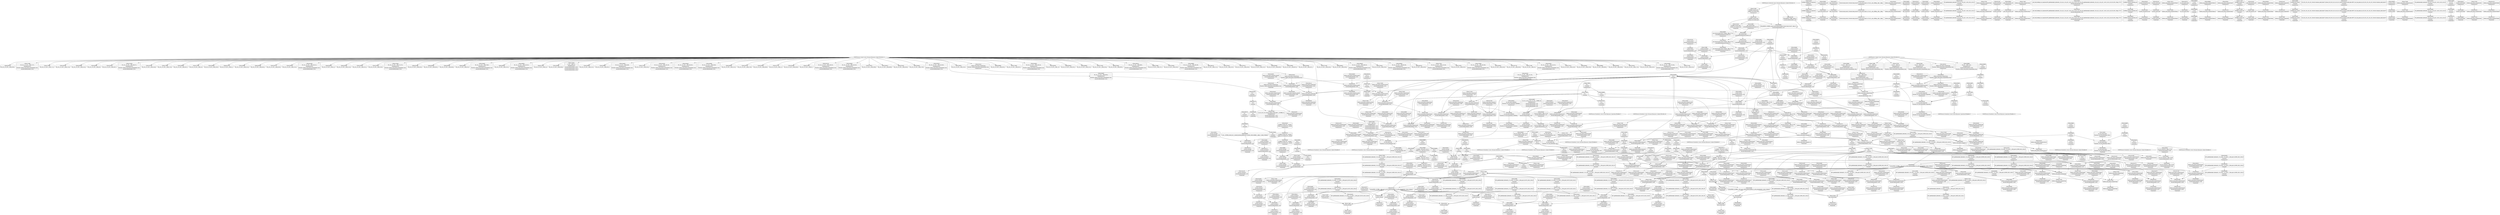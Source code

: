 digraph {
	CE0x41af750 [shape=record,shape=Mrecord,label="{CE0x41af750|i64*_getelementptr_inbounds_(_15_x_i64_,_15_x_i64_*___llvm_gcov_ctr308,_i64_0,_i64_5)|*Constant*|*SummSink*}"]
	CE0x4188170 [shape=record,shape=Mrecord,label="{CE0x4188170|selinux_msg_queue_msgsnd:tmp5|security/selinux/hooks.c,5232|*SummSource*}"]
	CE0x418aed0 [shape=record,shape=Mrecord,label="{CE0x418aed0|80:_i32,_112:_i8*,_:_CRE_38,39_}"]
	CE0x41dc5e0 [shape=record,shape=Mrecord,label="{CE0x41dc5e0|i32_22|*Constant*|*SummSink*}"]
	CE0x41bd880 [shape=record,shape=Mrecord,label="{CE0x41bd880|avc_has_perm:tsid|Function::avc_has_perm&Arg::tsid::|*SummSink*}"]
	CE0x41aaa40 [shape=record,shape=Mrecord,label="{CE0x41aaa40|GLOBAL:lockdep_rcu_suspicious|*Constant*|*SummSource*}"]
	CE0x41dbab0 [shape=record,shape=Mrecord,label="{CE0x41dbab0|current_sid:cred|security/selinux/hooks.c,218|*SummSource*}"]
	CE0x41f0ae0 [shape=record,shape=Mrecord,label="{CE0x41f0ae0|_ret_i32_%retval.0,_!dbg_!27765|security/selinux/hooks.c,5264}"]
	CE0x41ec230 [shape=record,shape=Mrecord,label="{CE0x41ec230|selinux_msg_queue_msgsnd:tmp36|security/selinux/hooks.c,5260|*SummSource*}"]
	CE0x41b3f40 [shape=record,shape=Mrecord,label="{CE0x41b3f40|i64_7|*Constant*|*SummSource*}"]
	CE0x418eb30 [shape=record,shape=Mrecord,label="{CE0x418eb30|i64*_getelementptr_inbounds_(_11_x_i64_,_11_x_i64_*___llvm_gcov_ctr125,_i64_0,_i64_8)|*Constant*|*SummSource*}"]
	CE0x4165e00 [shape=record,shape=Mrecord,label="{CE0x4165e00|_call_void_mcount()_#3|*SummSink*}"]
	CE0x4185580 [shape=record,shape=Mrecord,label="{CE0x4185580|i32_3|*Constant*}"]
	CE0x41da660 [shape=record,shape=Mrecord,label="{CE0x41da660|current_sid:call4|security/selinux/hooks.c,218|*SummSource*}"]
	CE0x41aa910 [shape=record,shape=Mrecord,label="{CE0x41aa910|GLOBAL:lockdep_rcu_suspicious|*Constant*}"]
	CE0x419a2e0 [shape=record,shape=Mrecord,label="{CE0x419a2e0|current_sid:tmp11|security/selinux/hooks.c,218}"]
	CE0x41db060 [shape=record,shape=Mrecord,label="{CE0x41db060|get_current:entry|*SummSink*}"]
	CE0x41d8cf0 [shape=record,shape=Mrecord,label="{CE0x41d8cf0|current_sid:tmp17|security/selinux/hooks.c,218|*SummSink*}"]
	CE0x41859c0 [shape=record,shape=Mrecord,label="{CE0x41859c0|i32_3|*Constant*|*SummSink*}"]
	CE0x4199000 [shape=record,shape=Mrecord,label="{CE0x4199000|i64*_getelementptr_inbounds_(_2_x_i64_,_2_x_i64_*___llvm_gcov_ctr98,_i64_0,_i64_1)|*Constant*|*SummSink*}"]
	"CONST[source:0(mediator),value:0(static)][purpose:{operation}][SnkIdx:11]"
	CE0x4175530 [shape=record,shape=Mrecord,label="{CE0x4175530|80:_i32,_112:_i8*,_:_CRE_6,7_}"]
	CE0x4169dd0 [shape=record,shape=Mrecord,label="{CE0x4169dd0|selinux_msg_queue_msgsnd:tmp1|*SummSink*}"]
	CE0x4181350 [shape=record,shape=Mrecord,label="{CE0x4181350|80:_i32,_112:_i8*,_:_CRE_100,102_|*MultipleSource*|Function::selinux_msg_queue_msgsnd&Arg::msq::|security/selinux/hooks.c,5231}"]
	CE0x41bc950 [shape=record,shape=Mrecord,label="{CE0x41bc950|avc_has_perm:ssid|Function::avc_has_perm&Arg::ssid::|*SummSource*}"]
	CE0x4191020 [shape=record,shape=Mrecord,label="{CE0x4191020|i64*_getelementptr_inbounds_(_11_x_i64_,_11_x_i64_*___llvm_gcov_ctr125,_i64_0,_i64_0)|*Constant*|*SummSink*}"]
	CE0x418cbb0 [shape=record,shape=Mrecord,label="{CE0x418cbb0|80:_i32,_112:_i8*,_:_CRE_128,136_|*MultipleSource*|Function::selinux_msg_queue_msgsnd&Arg::msq::|security/selinux/hooks.c,5231}"]
	CE0x418bca0 [shape=record,shape=Mrecord,label="{CE0x418bca0|selinux_msg_queue_msgsnd:tmp12|security/selinux/hooks.c,5244|*SummSink*}"]
	CE0x4156270 [shape=record,shape=Mrecord,label="{CE0x4156270|GLOBAL:__llvm_gcov_ctr125|Global_var:__llvm_gcov_ctr125|*SummSink*}"]
	CE0x416de70 [shape=record,shape=Mrecord,label="{CE0x416de70|i64_2|*Constant*}"]
	CE0x41efb90 [shape=record,shape=Mrecord,label="{CE0x41efb90|selinux_msg_queue_msgsnd:tmp40|security/selinux/hooks.c,5264}"]
	CE0x4185890 [shape=record,shape=Mrecord,label="{CE0x4185890|i32_3|*Constant*|*SummSource*}"]
	CE0x41eee00 [shape=record,shape=Mrecord,label="{CE0x41eee00|selinux_msg_queue_msgsnd:retval.0}"]
	CE0x41ebe90 [shape=record,shape=Mrecord,label="{CE0x41ebe90|selinux_msg_queue_msgsnd:tmp36|security/selinux/hooks.c,5260}"]
	CE0x417bd10 [shape=record,shape=Mrecord,label="{CE0x417bd10|80:_i32,_112:_i8*,_:_CRE_59,60_}"]
	CE0x41f6030 [shape=record,shape=Mrecord,label="{CE0x41f6030|i64_5|*Constant*|*SummSink*}"]
	CE0x4189e10 [shape=record,shape=Mrecord,label="{CE0x4189e10|80:_i32,_112:_i8*,_:_CRE_68,69_}"]
	"CONST[source:0(mediator),value:2(dynamic)][purpose:{subject}][SnkIdx:8]"
	CE0x41ed560 [shape=record,shape=Mrecord,label="{CE0x41ed560|selinux_msg_queue_msgsnd:rc.1|*SummSink*}"]
	CE0x41de0f0 [shape=record,shape=Mrecord,label="{CE0x41de0f0|0:_i32,_4:_i32,_8:_i32,_12:_i32,_:_CMRE_4,8_|*MultipleSource*|security/selinux/hooks.c,218|security/selinux/hooks.c,218|security/selinux/hooks.c,220}"]
	CE0x41bd000 [shape=record,shape=Mrecord,label="{CE0x41bd000|selinux_msg_queue_msgsnd:u|security/selinux/hooks.c,5249}"]
	CE0x41903d0 [shape=record,shape=Mrecord,label="{CE0x41903d0|get_current:tmp3|*SummSource*}"]
	CE0x4191710 [shape=record,shape=Mrecord,label="{CE0x4191710|%struct.task_struct*_(%struct.task_struct**)*_asm_movq_%gs:$_1:P_,$0_,_r,im,_dirflag_,_fpsr_,_flags_|*SummSink*}"]
	CE0x4160f10 [shape=record,shape=Mrecord,label="{CE0x4160f10|selinux_msg_queue_msgsnd:if.end21|*SummSink*}"]
	CE0x41ddcf0 [shape=record,shape=Mrecord,label="{CE0x41ddcf0|current_sid:sid|security/selinux/hooks.c,220|*SummSink*}"]
	CE0x41b3990 [shape=record,shape=Mrecord,label="{CE0x41b3990|i64_8|*Constant*|*SummSource*}"]
	CE0x41d5ea0 [shape=record,shape=Mrecord,label="{CE0x41d5ea0|i32_32|*Constant*|*SummSink*}"]
	CE0x41aca30 [shape=record,shape=Mrecord,label="{CE0x41aca30|selinux_msg_queue_msgsnd:tmp31|security/selinux/hooks.c,5258|*SummSource*}"]
	CE0x41dc260 [shape=record,shape=Mrecord,label="{CE0x41dc260|current_sid:tmp21|security/selinux/hooks.c,218|*SummSink*}"]
	CE0x418a370 [shape=record,shape=Mrecord,label="{CE0x418a370|selinux_msg_queue_msgsnd:tmp10|security/selinux/hooks.c,5237|*SummSource*}"]
	CE0x41ee050 [shape=record,shape=Mrecord,label="{CE0x41ee050|selinux_msg_queue_msgsnd:tmp38|security/selinux/hooks.c,5263|*SummSource*}"]
	CE0x41ac780 [shape=record,shape=Mrecord,label="{CE0x41ac780|selinux_msg_queue_msgsnd:tmp31|security/selinux/hooks.c,5258}"]
	CE0x41f2f00 [shape=record,shape=Mrecord,label="{CE0x41f2f00|current_sid:call|security/selinux/hooks.c,218}"]
	CE0x41738e0 [shape=record,shape=Mrecord,label="{CE0x41738e0|i64*_getelementptr_inbounds_(_15_x_i64_,_15_x_i64_*___llvm_gcov_ctr308,_i64_0,_i64_12)|*Constant*|*SummSink*}"]
	CE0x41db740 [shape=record,shape=Mrecord,label="{CE0x41db740|i32_78|*Constant*}"]
	CE0x417bc30 [shape=record,shape=Mrecord,label="{CE0x417bc30|80:_i32,_112:_i8*,_:_CRE_58,59_}"]
	CE0x418b8f0 [shape=record,shape=Mrecord,label="{CE0x418b8f0|i64_4|*Constant*|*SummSource*}"]
	CE0x41b5540 [shape=record,shape=Mrecord,label="{CE0x41b5540|selinux_msg_queue_msgsnd:tmp25|security/selinux/hooks.c,5254|*SummSource*}"]
	"CONST[source:0(mediator),value:2(dynamic)][purpose:{object}][SnkIdx:5]"
	CE0x41de380 [shape=record,shape=Mrecord,label="{CE0x41de380|get_current:bb}"]
	CE0x41ef9c0 [shape=record,shape=Mrecord,label="{CE0x41ef9c0|i64*_getelementptr_inbounds_(_15_x_i64_,_15_x_i64_*___llvm_gcov_ctr308,_i64_0,_i64_14)|*Constant*|*SummSink*}"]
	CE0x4184a10 [shape=record,shape=Mrecord,label="{CE0x4184a10|selinux_msg_queue_msgsnd:call14|security/selinux/hooks.c,5256|*SummSource*}"]
	CE0x417c860 [shape=record,shape=Mrecord,label="{CE0x417c860|i64_1|*Constant*}"]
	CE0x41d5140 [shape=record,shape=Mrecord,label="{CE0x41d5140|current_sid:if.then|*SummSource*}"]
	CE0x4165040 [shape=record,shape=Mrecord,label="{CE0x4165040|current_sid:entry|*SummSink*}"]
	CE0x418ada0 [shape=record,shape=Mrecord,label="{CE0x418ada0|80:_i32,_112:_i8*,_:_CRE_37,38_}"]
	CE0x41950c0 [shape=record,shape=Mrecord,label="{CE0x41950c0|80:_i32,_112:_i8*,_:_CRE_192,200_|*MultipleSource*|Function::selinux_msg_queue_msgsnd&Arg::msq::|security/selinux/hooks.c,5231}"]
	CE0x41aff80 [shape=record,shape=Mrecord,label="{CE0x41aff80|selinux_msg_queue_msgsnd:tmp35|security/selinux/hooks.c,5260|*SummSink*}"]
	CE0x41edd50 [shape=record,shape=Mrecord,label="{CE0x41edd50|selinux_msg_queue_msgsnd:tmp37|security/selinux/hooks.c,5263|*SummSink*}"]
	CE0x4199530 [shape=record,shape=Mrecord,label="{CE0x4199530|current_sid:land.lhs.true2|*SummSource*}"]
	CE0x4168f10 [shape=record,shape=Mrecord,label="{CE0x4168f10|80:_i32,_112:_i8*,_:_CRE_23,24_}"]
	CE0x41b4fe0 [shape=record,shape=Mrecord,label="{CE0x41b4fe0|selinux_msg_queue_msgsnd:tmp24|security/selinux/hooks.c,5254|*SummSource*}"]
	CE0x41d72d0 [shape=record,shape=Mrecord,label="{CE0x41d72d0|selinux_msg_queue_msgsnd:u|security/selinux/hooks.c,5249|*SummSource*}"]
	CE0x4197a90 [shape=record,shape=Mrecord,label="{CE0x4197a90|i8*_getelementptr_inbounds_(_25_x_i8_,_25_x_i8_*_.str3,_i32_0,_i32_0)|*Constant*|*SummSink*}"]
	CE0x41d4280 [shape=record,shape=Mrecord,label="{CE0x41d4280|COLLAPSED:_GCMRE___llvm_gcov_ctr98_internal_global_2_x_i64_zeroinitializer:_elem_0:default:}"]
	CE0x4166900 [shape=record,shape=Mrecord,label="{CE0x4166900|80:_i32,_112:_i8*,_:_CRE_30,31_}"]
	CE0x41ac5c0 [shape=record,shape=Mrecord,label="{CE0x41ac5c0|selinux_msg_queue_msgsnd:tmp30|security/selinux/hooks.c,5258|*SummSink*}"]
	CE0x4173830 [shape=record,shape=Mrecord,label="{CE0x4173830|i64*_getelementptr_inbounds_(_15_x_i64_,_15_x_i64_*___llvm_gcov_ctr308,_i64_0,_i64_12)|*Constant*|*SummSource*}"]
	CE0x417b290 [shape=record,shape=Mrecord,label="{CE0x417b290|get_current:tmp2}"]
	"CONST[source:0(mediator),value:2(dynamic)][purpose:{object}][SnkIdx:2]"
	CE0x416ead0 [shape=record,shape=Mrecord,label="{CE0x416ead0|selinux_msg_queue_msgsnd:if.end}"]
	CE0x417a600 [shape=record,shape=Mrecord,label="{CE0x417a600|80:_i32,_112:_i8*,_:_CRE_26,27_}"]
	CE0x41ec570 [shape=record,shape=Mrecord,label="{CE0x41ec570|selinux_msg_queue_msgsnd:call20|security/selinux/hooks.c,5260}"]
	CE0x41f67d0 [shape=record,shape=Mrecord,label="{CE0x41f67d0|current_sid:tmp13|security/selinux/hooks.c,218}"]
	CE0x4160d30 [shape=record,shape=Mrecord,label="{CE0x4160d30|i64*_getelementptr_inbounds_(_15_x_i64_,_15_x_i64_*___llvm_gcov_ctr308,_i64_0,_i64_0)|*Constant*|*SummSource*}"]
	CE0x41b18c0 [shape=record,shape=Mrecord,label="{CE0x41b18c0|selinux_msg_queue_msgsnd:type|security/selinux/hooks.c,5248|*SummSource*}"]
	CE0x418cd90 [shape=record,shape=Mrecord,label="{CE0x418cd90|80:_i32,_112:_i8*,_:_CRE_136,144_|*MultipleSource*|Function::selinux_msg_queue_msgsnd&Arg::msq::|security/selinux/hooks.c,5231}"]
	CE0x416f0d0 [shape=record,shape=Mrecord,label="{CE0x416f0d0|selinux_msg_queue_msgsnd:rc.0|*SummSource*}"]
	CE0x41f1240 [shape=record,shape=Mrecord,label="{CE0x41f1240|current_sid:if.end|*SummSource*}"]
	CE0x41f3b50 [shape=record,shape=Mrecord,label="{CE0x41f3b50|i64*_getelementptr_inbounds_(_11_x_i64_,_11_x_i64_*___llvm_gcov_ctr125,_i64_0,_i64_6)|*Constant*|*SummSink*}"]
	CE0x4174180 [shape=record,shape=Mrecord,label="{CE0x4174180|%struct.qstr*_null|*Constant*|*SummSource*}"]
	CE0x4199ec0 [shape=record,shape=Mrecord,label="{CE0x4199ec0|_call_void_mcount()_#3|*SummSink*}"]
	CE0x41959c0 [shape=record,shape=Mrecord,label="{CE0x41959c0|current_sid:tmp4|security/selinux/hooks.c,218|*SummSource*}"]
	CE0x41bb6f0 [shape=record,shape=Mrecord,label="{CE0x41bb6f0|selinux_msg_queue_msgsnd:tmp21|security/selinux/hooks.c,5252}"]
	CE0x41611e0 [shape=record,shape=Mrecord,label="{CE0x41611e0|selinux_msg_queue_msgsnd:return}"]
	CE0x416d620 [shape=record,shape=Mrecord,label="{CE0x416d620|i32_4|*Constant*|*SummSink*}"]
	CE0x41f4590 [shape=record,shape=Mrecord,label="{CE0x41f4590|_call_void_lockdep_rcu_suspicious(i8*_getelementptr_inbounds_(_25_x_i8_,_25_x_i8_*_.str3,_i32_0,_i32_0),_i32_218,_i8*_getelementptr_inbounds_(_45_x_i8_,_45_x_i8_*_.str12,_i32_0,_i32_0))_#10,_!dbg_!27727|security/selinux/hooks.c,218|*SummSource*}"]
	CE0x41b68d0 [shape=record,shape=Mrecord,label="{CE0x41b68d0|selinux_msg_queue_msgsnd:tmp27|security/selinux/hooks.c,5256|*SummSource*}"]
	CE0x3a56030 [shape=record,shape=Mrecord,label="{CE0x3a56030|80:_i32,_112:_i8*,_:_CRE_7,8_}"]
	CE0x4180d50 [shape=record,shape=Mrecord,label="{CE0x4180d50|_ret_i32_%tmp24,_!dbg_!27742|security/selinux/hooks.c,220|*SummSink*}"]
	CE0x41b0300 [shape=record,shape=Mrecord,label="{CE0x41b0300|i64*_getelementptr_inbounds_(_15_x_i64_,_15_x_i64_*___llvm_gcov_ctr308,_i64_0,_i64_6)|*Constant*|*SummSource*}"]
	CE0x41b1bd0 [shape=record,shape=Mrecord,label="{CE0x41b1bd0|selinux_msg_queue_msgsnd:tmp16|security/selinux/hooks.c,5245|*SummSink*}"]
	CE0x417dbe0 [shape=record,shape=Mrecord,label="{CE0x417dbe0|current_sid:tmp9|security/selinux/hooks.c,218|*SummSink*}"]
	CE0x41d9ce0 [shape=record,shape=Mrecord,label="{CE0x41d9ce0|current_sid:tmp20|security/selinux/hooks.c,218}"]
	CE0x41daec0 [shape=record,shape=Mrecord,label="{CE0x41daec0|get_current:entry}"]
	CE0x4168c40 [shape=record,shape=Mrecord,label="{CE0x4168c40|80:_i32,_112:_i8*,_:_CRE_20,21_}"]
	CE0x41f3230 [shape=record,shape=Mrecord,label="{CE0x41f3230|current_sid:call|security/selinux/hooks.c,218|*SummSource*}"]
	CE0x41adaa0 [shape=record,shape=Mrecord,label="{CE0x41adaa0|selinux_msg_queue_msgsnd:tmp28|security/selinux/hooks.c,5256|*SummSource*}"]
	CE0x41ea2c0 [shape=record,shape=Mrecord,label="{CE0x41ea2c0|selinux_msg_queue_msgsnd:tmp34|security/selinux/hooks.c,5260|*SummSink*}"]
	CE0x41650b0 [shape=record,shape=Mrecord,label="{CE0x41650b0|_ret_i32_%tmp24,_!dbg_!27742|security/selinux/hooks.c,220}"]
	CE0x41932f0 [shape=record,shape=Mrecord,label="{CE0x41932f0|current_sid:tmp12|security/selinux/hooks.c,218}"]
	CE0x415f9e0 [shape=record,shape=Mrecord,label="{CE0x415f9e0|selinux_msg_queue_msgsnd:tobool|security/selinux/hooks.c,5244|*SummSink*}"]
	CE0x4184ff0 [shape=record,shape=Mrecord,label="{CE0x4184ff0|GLOBAL:security_transition_sid|*Constant*}"]
	CE0x41d6bc0 [shape=record,shape=Mrecord,label="{CE0x41d6bc0|selinux_msg_queue_msgsnd:tobool11|security/selinux/hooks.c,5254|*SummSink*}"]
	CE0x4168d30 [shape=record,shape=Mrecord,label="{CE0x4168d30|80:_i32,_112:_i8*,_:_CRE_21,22_}"]
	CE0x4198d40 [shape=record,shape=Mrecord,label="{CE0x4198d40|current_sid:tmp5|security/selinux/hooks.c,218|*SummSink*}"]
	CE0x41691b0 [shape=record,shape=Mrecord,label="{CE0x41691b0|current_sid:land.lhs.true|*SummSource*}"]
	CE0x41ae9c0 [shape=record,shape=Mrecord,label="{CE0x41ae9c0|i64_11|*Constant*|*SummSink*}"]
	CE0x5722d30 [shape=record,shape=Mrecord,label="{CE0x5722d30|80:_i32,_112:_i8*,_:_CRE_53,54_}"]
	CE0x4173a30 [shape=record,shape=Mrecord,label="{CE0x4173a30|selinux_msg_queue_msgsnd:tmp34|security/selinux/hooks.c,5260}"]
	CE0x417baf0 [shape=record,shape=Mrecord,label="{CE0x417baf0|i64_3|*Constant*}"]
	CE0x4175600 [shape=record,shape=Mrecord,label="{CE0x4175600|selinux_msg_queue_msgsnd:ad|security/selinux/hooks.c, 5227|*SummSink*}"]
	CE0x416fbe0 [shape=record,shape=Mrecord,label="{CE0x416fbe0|i16_26|*Constant*|*SummSource*}"]
	CE0x41b6e00 [shape=record,shape=Mrecord,label="{CE0x41b6e00|selinux_msg_queue_msgsnd:sid13|security/selinux/hooks.c,5256}"]
	CE0x4168590 [shape=record,shape=Mrecord,label="{CE0x4168590|selinux_msg_queue_msgsnd:q_perm|security/selinux/hooks.c,5231|*SummSink*}"]
	CE0x41f0ed0 [shape=record,shape=Mrecord,label="{CE0x41f0ed0|current_sid:do.end|*SummSink*}"]
	CE0x41b0b80 [shape=record,shape=Mrecord,label="{CE0x41b0b80|selinux_msg_queue_msgsnd:tmp18|security/selinux/hooks.c,5246|*SummSink*}"]
	CE0x41bcaf0 [shape=record,shape=Mrecord,label="{CE0x41bcaf0|selinux_msg_queue_msgsnd:tmp21|security/selinux/hooks.c,5252|*SummSink*}"]
	CE0x41977b0 [shape=record,shape=Mrecord,label="{CE0x41977b0|i8*_getelementptr_inbounds_(_25_x_i8_,_25_x_i8_*_.str3,_i32_0,_i32_0)|*Constant*}"]
	CE0x41b3d10 [shape=record,shape=Mrecord,label="{CE0x41b3d10|selinux_msg_queue_msgsnd:tmp23|security/selinux/hooks.c,5254}"]
	"CONST[source:0(mediator),value:0(static)][purpose:{operation}][SnkIdx:7]"
	CE0x417be40 [shape=record,shape=Mrecord,label="{CE0x417be40|80:_i32,_112:_i8*,_:_CRE_60,61_}"]
	CE0x41f6fb0 [shape=record,shape=Mrecord,label="{CE0x41f6fb0|current_sid:tmp9|security/selinux/hooks.c,218|*SummSource*}"]
	CE0x4186240 [shape=record,shape=Mrecord,label="{CE0x4186240|80:_i32,_112:_i8*,_:_CRE_88,92_|*MultipleSource*|Function::selinux_msg_queue_msgsnd&Arg::msq::|security/selinux/hooks.c,5231}"]
	CE0x418bf50 [shape=record,shape=Mrecord,label="{CE0x418bf50|selinux_msg_queue_msgsnd:tmp13|security/selinux/hooks.c,5244|*SummSource*}"]
	CE0x4174860 [shape=record,shape=Mrecord,label="{CE0x4174860|80:_i32,_112:_i8*,_:_CRE_70,71_}"]
	CE0x416faa0 [shape=record,shape=Mrecord,label="{CE0x416faa0|i16_26|*Constant*}"]
	CE0x4170870 [shape=record,shape=Mrecord,label="{CE0x4170870|selinux_msg_queue_msgsnd:if.then17|*SummSource*}"]
	CE0x417aa20 [shape=record,shape=Mrecord,label="{CE0x417aa20|current_sid:tmp1|*SummSink*}"]
	CE0x418a4a0 [shape=record,shape=Mrecord,label="{CE0x418a4a0|selinux_msg_queue_msgsnd:tmp10|security/selinux/hooks.c,5237|*SummSink*}"]
	CE0x41787f0 [shape=record,shape=Mrecord,label="{CE0x41787f0|selinux_msg_queue_msgsnd:tmp11|security/selinux/hooks.c,5242}"]
	CE0x4190640 [shape=record,shape=Mrecord,label="{CE0x4190640|current_sid:tmp12|security/selinux/hooks.c,218|*SummSource*}"]
	CE0x41bc850 [shape=record,shape=Mrecord,label="{CE0x41bc850|avc_has_perm:entry}"]
	CE0x417d130 [shape=record,shape=Mrecord,label="{CE0x417d130|get_current:tmp4|./arch/x86/include/asm/current.h,14|*SummSink*}"]
	CE0x41565b0 [shape=record,shape=Mrecord,label="{CE0x41565b0|80:_i32,_112:_i8*,_:_CRE_18,19_}"]
	CE0x4188bf0 [shape=record,shape=Mrecord,label="{CE0x4188bf0|80:_i32,_112:_i8*,_:_CRE_200,208_|*MultipleSource*|Function::selinux_msg_queue_msgsnd&Arg::msq::|security/selinux/hooks.c,5231}"]
	CE0x41904a0 [shape=record,shape=Mrecord,label="{CE0x41904a0|get_current:tmp3|*SummSink*}"]
	CE0x4192310 [shape=record,shape=Mrecord,label="{CE0x4192310|current_sid:tmp8|security/selinux/hooks.c,218|*SummSink*}"]
	CE0x41931c0 [shape=record,shape=Mrecord,label="{CE0x41931c0|current_sid:tmp11|security/selinux/hooks.c,218|*SummSink*}"]
	CE0x419b120 [shape=record,shape=Mrecord,label="{CE0x419b120|80:_i32,_112:_i8*,_:_CRE_11,12_}"]
	CE0x4155ac0 [shape=record,shape=Mrecord,label="{CE0x4155ac0|80:_i32,_112:_i8*,_:_CRE_32,33_}"]
	CE0x417ea40 [shape=record,shape=Mrecord,label="{CE0x417ea40|selinux_msg_queue_msgsnd:tmp3|security/selinux/hooks.c,5231}"]
	CE0x418dda0 [shape=record,shape=Mrecord,label="{CE0x418dda0|i1_true|*Constant*|*SummSource*}"]
	CE0x417ffe0 [shape=record,shape=Mrecord,label="{CE0x417ffe0|selinux_msg_queue_msgsnd:if.then12}"]
	CE0x4172560 [shape=record,shape=Mrecord,label="{CE0x4172560|selinux_msg_queue_msgsnd:return|*SummSink*}"]
	CE0x42309c0 [shape=record,shape=Mrecord,label="{CE0x42309c0|i64_1|*Constant*}"]
	CE0x4187610 [shape=record,shape=Mrecord,label="{CE0x4187610|80:_i32,_112:_i8*,_:_CRE_43,44_}"]
	CE0x416d9b0 [shape=record,shape=Mrecord,label="{CE0x416d9b0|40:_i8*,_:_CRE_16,24_|*MultipleSource*|security/selinux/hooks.c,5232|Function::selinux_msg_queue_msgsnd&Arg::msg::}"]
	CE0x4187e70 [shape=record,shape=Mrecord,label="{CE0x4187e70|40:_i8*,_:_CRE_40,48_|*MultipleSource*|security/selinux/hooks.c,5232|Function::selinux_msg_queue_msgsnd&Arg::msg::}"]
	CE0x419b1e0 [shape=record,shape=Mrecord,label="{CE0x419b1e0|80:_i32,_112:_i8*,_:_CRE_12,13_}"]
	CE0x41db330 [shape=record,shape=Mrecord,label="{CE0x41db330|_ret_%struct.task_struct*_%tmp4,_!dbg_!27714|./arch/x86/include/asm/current.h,14}"]
	CE0x41d92f0 [shape=record,shape=Mrecord,label="{CE0x41d92f0|current_sid:tmp18|security/selinux/hooks.c,218|*SummSink*}"]
	CE0x4182ab0 [shape=record,shape=Mrecord,label="{CE0x4182ab0|i64_0|*Constant*}"]
	CE0x4156b50 [shape=record,shape=Mrecord,label="{CE0x4156b50|selinux_msg_queue_msgsnd:tmp9|security/selinux/hooks.c,5237}"]
	CE0x417e630 [shape=record,shape=Mrecord,label="{CE0x417e630|selinux_msg_queue_msgsnd:tmp2|security/selinux/hooks.c,5231|*SummSource*}"]
	CE0x418eef0 [shape=record,shape=Mrecord,label="{CE0x418eef0|current_sid:tmp15|security/selinux/hooks.c,218|*SummSource*}"]
	CE0x41b6e70 [shape=record,shape=Mrecord,label="{CE0x41b6e70|selinux_msg_queue_msgsnd:sid13|security/selinux/hooks.c,5256|*SummSource*}"]
	CE0x419b8e0 [shape=record,shape=Mrecord,label="{CE0x419b8e0|selinux_msg_queue_msgsnd:if.end7|*SummSink*}"]
	CE0x4198080 [shape=record,shape=Mrecord,label="{CE0x4198080|current_sid:tmp16|security/selinux/hooks.c,218}"]
	CE0x418c2d0 [shape=record,shape=Mrecord,label="{CE0x418c2d0|selinux_msg_queue_msgsnd:tmp14|security/selinux/hooks.c,5244}"]
	CE0x41911c0 [shape=record,shape=Mrecord,label="{CE0x41911c0|COLLAPSED:_GCMRE___llvm_gcov_ctr125_internal_global_11_x_i64_zeroinitializer:_elem_0:default:}"]
	CE0x60d8a60 [shape=record,shape=Mrecord,label="{CE0x60d8a60|selinux_msg_queue_msgsnd:tmp}"]
	CE0x4191150 [shape=record,shape=Mrecord,label="{CE0x4191150|current_sid:tmp}"]
	CE0x41d8850 [shape=record,shape=Mrecord,label="{CE0x41d8850|i64*_getelementptr_inbounds_(_11_x_i64_,_11_x_i64_*___llvm_gcov_ctr125,_i64_0,_i64_9)|*Constant*|*SummSink*}"]
	CE0x4189980 [shape=record,shape=Mrecord,label="{CE0x4189980|0:_i32,_:_CRE_0,4_|*MultipleSource*|*LoadInst*|security/selinux/hooks.c,5232|security/selinux/hooks.c,5232|security/selinux/hooks.c,5237}"]
	CE0x41ef1f0 [shape=record,shape=Mrecord,label="{CE0x41ef1f0|selinux_msg_queue_msgsnd:tmp39|security/selinux/hooks.c,5264}"]
	CE0x41982a0 [shape=record,shape=Mrecord,label="{CE0x41982a0|current_sid:tmp16|security/selinux/hooks.c,218|*SummSource*}"]
	CE0x41b3920 [shape=record,shape=Mrecord,label="{CE0x41b3920|i64_8|*Constant*}"]
	CE0x4185e80 [shape=record,shape=Mrecord,label="{CE0x4185e80|80:_i32,_112:_i8*,_:_CRE_49,50_}"]
	CE0x41f6dd0 [shape=record,shape=Mrecord,label="{CE0x41f6dd0|current_sid:tmp10|security/selinux/hooks.c,218}"]
	CE0x4188200 [shape=record,shape=Mrecord,label="{CE0x4188200|selinux_msg_queue_msgsnd:tmp3|security/selinux/hooks.c,5231|*SummSource*}"]
	CE0x41efa30 [shape=record,shape=Mrecord,label="{CE0x41efa30|selinux_msg_queue_msgsnd:tmp39|security/selinux/hooks.c,5264|*SummSink*}"]
	CE0x4189f40 [shape=record,shape=Mrecord,label="{CE0x4189f40|80:_i32,_112:_i8*,_:_CRE_69,70_}"]
	CE0x4170800 [shape=record,shape=Mrecord,label="{CE0x4170800|selinux_msg_queue_msgsnd:if.then17}"]
	CE0x41bcf70 [shape=record,shape=Mrecord,label="{CE0x41bcf70|selinux_msg_queue_msgsnd:tmp20|security/selinux/hooks.c,5249|*SummSink*}"]
	CE0x41563d0 [shape=record,shape=Mrecord,label="{CE0x41563d0|80:_i32,_112:_i8*,_:_CRE_16,17_}"]
	CE0x41de6d0 [shape=record,shape=Mrecord,label="{CE0x41de6d0|i64*_getelementptr_inbounds_(_2_x_i64_,_2_x_i64_*___llvm_gcov_ctr98,_i64_0,_i64_0)|*Constant*|*SummSink*}"]
	CE0x41d69e0 [shape=record,shape=Mrecord,label="{CE0x41d69e0|_ret_i32_%retval.0,_!dbg_!27728|security/selinux/avc.c,775|*SummSink*}"]
	CE0x4157000 [shape=record,shape=Mrecord,label="{CE0x4157000|selinux_msg_queue_msgsnd:tmp8|security/selinux/hooks.c,5237|*SummSink*}"]
	CE0x5722ad0 [shape=record,shape=Mrecord,label="{CE0x5722ad0|80:_i32,_112:_i8*,_:_CRE_54,55_}"]
	CE0x41da7e0 [shape=record,shape=Mrecord,label="{CE0x41da7e0|current_sid:call4|security/selinux/hooks.c,218|*SummSink*}"]
	CE0x4166810 [shape=record,shape=Mrecord,label="{CE0x4166810|80:_i32,_112:_i8*,_:_CRE_29,30_}"]
	CE0x41bb1c0 [shape=record,shape=Mrecord,label="{CE0x41bb1c0|selinux_msg_queue_msgsnd:key|security/selinux/hooks.c,5249|*SummSource*}"]
	"CONST[source:0(mediator),value:2(dynamic)][purpose:{subject}][SnkIdx:4]"
	CE0x417d8f0 [shape=record,shape=Mrecord,label="{CE0x417d8f0|40:_i8*,_:_CRE_8,16_|*MultipleSource*|security/selinux/hooks.c,5232|Function::selinux_msg_queue_msgsnd&Arg::msg::}"]
	CE0x419b040 [shape=record,shape=Mrecord,label="{CE0x419b040|selinux_msg_queue_msgsnd:tmp9|security/selinux/hooks.c,5237|*SummSink*}"]
	CE0x41edeb0 [shape=record,shape=Mrecord,label="{CE0x41edeb0|selinux_msg_queue_msgsnd:tmp38|security/selinux/hooks.c,5263}"]
	CE0x4174570 [shape=record,shape=Mrecord,label="{CE0x4174570|selinux_msg_queue_msgsnd:tobool|security/selinux/hooks.c,5244}"]
	CE0x4188e00 [shape=record,shape=Mrecord,label="{CE0x4188e00|80:_i32,_112:_i8*,_:_CRE_208,216_|*MultipleSource*|Function::selinux_msg_queue_msgsnd&Arg::msq::|security/selinux/hooks.c,5231}"]
	CE0x41ec3f0 [shape=record,shape=Mrecord,label="{CE0x41ec3f0|selinux_msg_queue_msgsnd:tmp36|security/selinux/hooks.c,5260|*SummSink*}"]
	CE0x41dc170 [shape=record,shape=Mrecord,label="{CE0x41dc170|i32_22|*Constant*}"]
	CE0x41d5b00 [shape=record,shape=Mrecord,label="{CE0x41d5b00|avc_has_perm:ssid|Function::avc_has_perm&Arg::ssid::}"]
	CE0x4155ba0 [shape=record,shape=Mrecord,label="{CE0x4155ba0|80:_i32,_112:_i8*,_:_CRE_33,34_}"]
	CE0x41b63f0 [shape=record,shape=Mrecord,label="{CE0x41b63f0|selinux_msg_queue_msgsnd:tmp26|security/selinux/hooks.c,5256|*SummSink*}"]
	CE0x416f920 [shape=record,shape=Mrecord,label="{CE0x416f920|GLOBAL:security_transition_sid|*Constant*|*SummSink*}"]
	CE0x4161420 [shape=record,shape=Mrecord,label="{CE0x4161420|selinux_msg_queue_msgsnd:if.end7}"]
	CE0x418c8c0 [shape=record,shape=Mrecord,label="{CE0x418c8c0|selinux_msg_queue_msgsnd:tmp15|security/selinux/hooks.c,5244}"]
	CE0x41afa40 [shape=record,shape=Mrecord,label="{CE0x41afa40|selinux_msg_queue_msgsnd:tmp35|security/selinux/hooks.c,5260}"]
	CE0x4186590 [shape=record,shape=Mrecord,label="{CE0x4186590|80:_i32,_112:_i8*,_:_CRE_96,100_|*MultipleSource*|Function::selinux_msg_queue_msgsnd&Arg::msq::|security/selinux/hooks.c,5231}"]
	"CONST[source:0(mediator),value:0(static)][purpose:{operation}][SnkIdx:3]"
	CE0x4172250 [shape=record,shape=Mrecord,label="{CE0x4172250|GLOBAL:current_sid|*Constant*|*SummSink*}"]
	CE0x4177430 [shape=record,shape=Mrecord,label="{CE0x4177430|selinux_msg_queue_msgsnd:sid4|security/selinux/hooks.c,5243|*SummSource*}"]
	CE0x41b5f80 [shape=record,shape=Mrecord,label="{CE0x41b5f80|i64*_getelementptr_inbounds_(_15_x_i64_,_15_x_i64_*___llvm_gcov_ctr308,_i64_0,_i64_9)|*Constant*|*SummSink*}"]
	CE0x417f700 [shape=record,shape=Mrecord,label="{CE0x417f700|selinux_msg_queue_msgsnd:if.end|*SummSource*}"]
	CE0x41df150 [shape=record,shape=Mrecord,label="{CE0x41df150|get_current:bb|*SummSink*}"]
	CE0x418b700 [shape=record,shape=Mrecord,label="{CE0x418b700|selinux_msg_queue_msgsnd:tmp13|security/selinux/hooks.c,5244}"]
	CE0x417c660 [shape=record,shape=Mrecord,label="{CE0x417c660|_call_void_mcount()_#3|*SummSink*}"]
	CE0x4170790 [shape=record,shape=Mrecord,label="{CE0x4170790|selinux_msg_queue_msgsnd:if.then|*SummSink*}"]
	CE0x41df280 [shape=record,shape=Mrecord,label="{CE0x41df280|i64*_getelementptr_inbounds_(_2_x_i64_,_2_x_i64_*___llvm_gcov_ctr98,_i64_0,_i64_0)|*Constant*}"]
	CE0x4178c90 [shape=record,shape=Mrecord,label="{CE0x4178c90|selinux_msg_queue_msgsnd:tmp11|security/selinux/hooks.c,5242|*SummSource*}"]
	CE0x41d6170 [shape=record,shape=Mrecord,label="{CE0x41d6170|_ret_i32_%retval.0,_!dbg_!27728|security/selinux/avc.c,775}"]
	CE0x4166720 [shape=record,shape=Mrecord,label="{CE0x4166720|80:_i32,_112:_i8*,_:_CRE_28,29_}"]
	CE0x417d730 [shape=record,shape=Mrecord,label="{CE0x417d730|40:_i8*,_:_CRE_0,8_|*MultipleSource*|security/selinux/hooks.c,5232|Function::selinux_msg_queue_msgsnd&Arg::msg::}"]
	CE0x41dc940 [shape=record,shape=Mrecord,label="{CE0x41dc940|current_sid:security|security/selinux/hooks.c,218}"]
	CE0x4196d60 [shape=record,shape=Mrecord,label="{CE0x4196d60|0:_i8,_:_GCMR_current_sid.__warned_internal_global_i8_0,_section_.data.unlikely_,_align_1:_elem_0:default:}"]
	CE0x4230950 [shape=record,shape=Mrecord,label="{CE0x4230950|get_current:tmp|*SummSink*}"]
	"CONST[source:0(mediator),value:2(dynamic)][purpose:{object}][SnkIdx:9]"
	CE0x5542c00 [shape=record,shape=Mrecord,label="{CE0x5542c00|selinux_msg_queue_msgsnd:msq|Function::selinux_msg_queue_msgsnd&Arg::msq::|*SummSink*}"]
	CE0x4195a90 [shape=record,shape=Mrecord,label="{CE0x4195a90|current_sid:tmp4|security/selinux/hooks.c,218|*SummSink*}"]
	CE0x4175f10 [shape=record,shape=Mrecord,label="{CE0x4175f10|80:_i32,_112:_i8*,_:_CRE_152,160_|*MultipleSource*|Function::selinux_msg_queue_msgsnd&Arg::msq::|security/selinux/hooks.c,5231}"]
	CE0x4180210 [shape=record,shape=Mrecord,label="{CE0x4180210|i64_0|*Constant*|*SummSource*}"]
	CE0x4199950 [shape=record,shape=Mrecord,label="{CE0x4199950|current_sid:tmp14|security/selinux/hooks.c,218|*SummSource*}"]
	CE0x41f4f10 [shape=record,shape=Mrecord,label="{CE0x41f4f10|current_sid:tobool1|security/selinux/hooks.c,218|*SummSink*}"]
	CE0x41be030 [shape=record,shape=Mrecord,label="{CE0x41be030|avc_has_perm:tclass|Function::avc_has_perm&Arg::tclass::|*SummSink*}"]
	CE0x41dd060 [shape=record,shape=Mrecord,label="{CE0x41dd060|current_sid:tmp23|security/selinux/hooks.c,218}"]
	CE0x418ee80 [shape=record,shape=Mrecord,label="{CE0x418ee80|current_sid:tmp15|security/selinux/hooks.c,218}"]
	CE0x41f3380 [shape=record,shape=Mrecord,label="{CE0x41f3380|current_sid:if.end}"]
	CE0x417d2f0 [shape=record,shape=Mrecord,label="{CE0x417d2f0|GLOBAL:current_task|Global_var:current_task|*SummSource*}"]
	CE0x4181a50 [shape=record,shape=Mrecord,label="{CE0x4181a50|selinux_msg_queue_msgsnd:if.then17|*SummSink*}"]
	CE0x41828f0 [shape=record,shape=Mrecord,label="{CE0x41828f0|i64_2|*Constant*|*SummSink*}"]
	CE0x41acd70 [shape=record,shape=Mrecord,label="{CE0x41acd70|selinux_msg_queue_msgsnd:tmp32|security/selinux/hooks.c,5258}"]
	CE0x41907c0 [shape=record,shape=Mrecord,label="{CE0x41907c0|current_sid:tmp12|security/selinux/hooks.c,218|*SummSink*}"]
	CE0x41bbd80 [shape=record,shape=Mrecord,label="{CE0x41bbd80|selinux_msg_queue_msgsnd:call10|security/selinux/hooks.c,5252|*SummSink*}"]
	CE0x4199ab0 [shape=record,shape=Mrecord,label="{CE0x4199ab0|current_sid:tmp14|security/selinux/hooks.c,218|*SummSink*}"]
	CE0x416dfd0 [shape=record,shape=Mrecord,label="{CE0x416dfd0|selinux_msg_queue_msgsnd:cmp|security/selinux/hooks.c,5237}"]
	CE0x4198550 [shape=record,shape=Mrecord,label="{CE0x4198550|i8_1|*Constant*}"]
	CE0x41709f0 [shape=record,shape=Mrecord,label="{CE0x41709f0|selinux_msg_queue_msgsnd:bb|*SummSink*}"]
	CE0x417b300 [shape=record,shape=Mrecord,label="{CE0x417b300|get_current:tmp2|*SummSource*}"]
	CE0x41807c0 [shape=record,shape=Mrecord,label="{CE0x41807c0|GLOBAL:__llvm_gcov_ctr308|Global_var:__llvm_gcov_ctr308|*SummSource*}"]
	CE0x4182fc0 [shape=record,shape=Mrecord,label="{CE0x4182fc0|selinux_msg_queue_msgsnd:if.end7|*SummSource*}"]
	CE0x4172180 [shape=record,shape=Mrecord,label="{CE0x4172180|GLOBAL:current_sid|*Constant*|*SummSource*}"]
	CE0x41ec820 [shape=record,shape=Mrecord,label="{CE0x41ec820|selinux_msg_queue_msgsnd:call20|security/selinux/hooks.c,5260|*SummSource*}"]
	CE0x41ef630 [shape=record,shape=Mrecord,label="{CE0x41ef630|i64*_getelementptr_inbounds_(_15_x_i64_,_15_x_i64_*___llvm_gcov_ctr308,_i64_0,_i64_14)|*Constant*}"]
	CE0x417bf70 [shape=record,shape=Mrecord,label="{CE0x417bf70|80:_i32,_112:_i8*,_:_CRE_61,62_}"]
	CE0x41dabb0 [shape=record,shape=Mrecord,label="{CE0x41dabb0|GLOBAL:get_current|*Constant*|*SummSource*}"]
	CE0x41760b0 [shape=record,shape=Mrecord,label="{CE0x41760b0|80:_i32,_112:_i8*,_:_CRE_160,168_|*MultipleSource*|Function::selinux_msg_queue_msgsnd&Arg::msq::|security/selinux/hooks.c,5231}"]
	CE0x4172700 [shape=record,shape=Mrecord,label="{CE0x4172700|i64*_getelementptr_inbounds_(_2_x_i64_,_2_x_i64_*___llvm_gcov_ctr98,_i64_0,_i64_1)|*Constant*|*SummSource*}"]
	CE0x4166030 [shape=record,shape=Mrecord,label="{CE0x4166030|80:_i32,_112:_i8*,_:_CRE_55,56_}"]
	CE0x4192b90 [shape=record,shape=Mrecord,label="{CE0x4192b90|current_sid:tmp3|*SummSink*}"]
	CE0x4187740 [shape=record,shape=Mrecord,label="{CE0x4187740|80:_i32,_112:_i8*,_:_CRE_44,45_}"]
	CE0x41d7ea0 [shape=record,shape=Mrecord,label="{CE0x41d7ea0|selinux_msg_queue_msgsnd:sid9|security/selinux/hooks.c,5252}"]
	CE0x41d7490 [shape=record,shape=Mrecord,label="{CE0x41d7490|selinux_msg_queue_msgsnd:u|security/selinux/hooks.c,5249|*SummSink*}"]
	CE0x41abed0 [shape=record,shape=Mrecord,label="{CE0x41abed0|selinux_msg_queue_msgsnd:tmp29|security/selinux/hooks.c,5258}"]
	CE0x41d5210 [shape=record,shape=Mrecord,label="{CE0x41d5210|current_sid:if.then|*SummSink*}"]
	CE0x41b1af0 [shape=record,shape=Mrecord,label="{CE0x41b1af0|selinux_msg_queue_msgsnd:tmp16|security/selinux/hooks.c,5245}"]
	CE0x41b0b10 [shape=record,shape=Mrecord,label="{CE0x41b0b10|selinux_msg_queue_msgsnd:tmp18|security/selinux/hooks.c,5246|*SummSource*}"]
	CE0x41ad650 [shape=record,shape=Mrecord,label="{CE0x41ad650|i64*_getelementptr_inbounds_(_15_x_i64_,_15_x_i64_*___llvm_gcov_ctr308,_i64_0,_i64_12)|*Constant*}"]
	CE0x41753f0 [shape=record,shape=Mrecord,label="{CE0x41753f0|80:_i32,_112:_i8*,_:_CRE_4,5_}"]
	CE0x416fca0 [shape=record,shape=Mrecord,label="{CE0x416fca0|i16_26|*Constant*|*SummSink*}"]
	CE0x41d9770 [shape=record,shape=Mrecord,label="{CE0x41d9770|i64*_getelementptr_inbounds_(_11_x_i64_,_11_x_i64_*___llvm_gcov_ctr125,_i64_0,_i64_10)|*Constant*}"]
	CE0x4187d00 [shape=record,shape=Mrecord,label="{CE0x4187d00|40:_i8*,_:_CRE_32,40_|*MultipleSource*|security/selinux/hooks.c,5232|Function::selinux_msg_queue_msgsnd&Arg::msg::}"]
	CE0x4170bd0 [shape=record,shape=Mrecord,label="{CE0x4170bd0|selinux_msg_queue_msgsnd:tmp6|security/selinux/hooks.c,5237|*SummSink*}"]
	CE0x41f1f60 [shape=record,shape=Mrecord,label="{CE0x41f1f60|current_sid:tmp2}"]
	CE0x41896e0 [shape=record,shape=Mrecord,label="{CE0x41896e0|selinux_msg_queue_msgsnd:sid2|security/selinux/hooks.c,5237|*SummSink*}"]
	CE0x41b49b0 [shape=record,shape=Mrecord,label="{CE0x41b49b0|selinux_msg_queue_msgsnd:tmp23|security/selinux/hooks.c,5254|*SummSource*}"]
	CE0x41b1fb0 [shape=record,shape=Mrecord,label="{CE0x41b1fb0|selinux_msg_queue_msgsnd:tmp17|security/selinux/hooks.c,5245}"]
	CE0x4181620 [shape=record,shape=Mrecord,label="{CE0x4181620|80:_i32,_112:_i8*,_:_CRE_112,120_|*MultipleSource*|Function::selinux_msg_queue_msgsnd&Arg::msq::|security/selinux/hooks.c,5231}"]
	CE0x417d600 [shape=record,shape=Mrecord,label="{CE0x417d600|selinux_msg_queue_msgsnd:security|security/selinux/hooks.c,5231}"]
	CE0x41b3ed0 [shape=record,shape=Mrecord,label="{CE0x41b3ed0|i64_7|*Constant*}"]
	CE0x41adff0 [shape=record,shape=Mrecord,label="{CE0x41adff0|selinux_msg_queue_msgsnd:tobool16|security/selinux/hooks.c,5258|*SummSink*}"]
	CE0x41db940 [shape=record,shape=Mrecord,label="{CE0x41db940|current_sid:cred|security/selinux/hooks.c,218}"]
	CE0x41db820 [shape=record,shape=Mrecord,label="{CE0x41db820|i32_78|*Constant*|*SummSource*}"]
	CE0x41d8510 [shape=record,shape=Mrecord,label="{CE0x41d8510|i64*_getelementptr_inbounds_(_11_x_i64_,_11_x_i64_*___llvm_gcov_ctr125,_i64_0,_i64_9)|*Constant*}"]
	CE0x419acb0 [shape=record,shape=Mrecord,label="{CE0x419acb0|selinux_msg_queue_msgsnd:tmp9|security/selinux/hooks.c,5237|*SummSource*}"]
	CE0x418cf30 [shape=record,shape=Mrecord,label="{CE0x418cf30|80:_i32,_112:_i8*,_:_CRE_144,152_|*MultipleSource*|Function::selinux_msg_queue_msgsnd&Arg::msq::|security/selinux/hooks.c,5231}"]
	CE0x41d86e0 [shape=record,shape=Mrecord,label="{CE0x41d86e0|i64*_getelementptr_inbounds_(_11_x_i64_,_11_x_i64_*___llvm_gcov_ctr125,_i64_0,_i64_9)|*Constant*|*SummSource*}"]
	CE0x41dcd70 [shape=record,shape=Mrecord,label="{CE0x41dcd70|current_sid:tmp22|security/selinux/hooks.c,218}"]
	CE0x41b43f0 [shape=record,shape=Mrecord,label="{CE0x41b43f0|i64_7|*Constant*|*SummSink*}"]
	CE0x41dd500 [shape=record,shape=Mrecord,label="{CE0x41dd500|current_sid:tmp23|security/selinux/hooks.c,218|*SummSink*}"]
	CE0x41b7030 [shape=record,shape=Mrecord,label="{CE0x41b7030|selinux_msg_queue_msgsnd:sid13|security/selinux/hooks.c,5256|*SummSink*}"]
	CE0x419a540 [shape=record,shape=Mrecord,label="{CE0x419a540|current_sid:tmp11|security/selinux/hooks.c,218|*SummSource*}"]
	CE0x41ebb50 [shape=record,shape=Mrecord,label="{CE0x41ebb50|selinux_msg_queue_msgsnd:sid19|security/selinux/hooks.c,5260|*SummSource*}"]
	CE0x4166c40 [shape=record,shape=Mrecord,label="{CE0x4166c40|i32_0|*Constant*}"]
	CE0x417a510 [shape=record,shape=Mrecord,label="{CE0x417a510|80:_i32,_112:_i8*,_:_CRE_25,26_}"]
	CE0x4192170 [shape=record,shape=Mrecord,label="{CE0x4192170|current_sid:tobool1|security/selinux/hooks.c,218}"]
	CE0x4177ce0 [shape=record,shape=Mrecord,label="{CE0x4177ce0|selinux_msg_queue_msgsnd:call5|security/selinux/hooks.c,5242|*SummSource*}"]
	CE0x416e810 [shape=record,shape=Mrecord,label="{CE0x416e810|current_sid:tmp7|security/selinux/hooks.c,218|*SummSource*}"]
	CE0x41dca50 [shape=record,shape=Mrecord,label="{CE0x41dca50|current_sid:security|security/selinux/hooks.c,218|*SummSink*}"]
	CE0x41ee680 [shape=record,shape=Mrecord,label="{CE0x41ee680|selinux_msg_queue_msgsnd:tmp38|security/selinux/hooks.c,5263|*SummSink*}"]
	CE0x41f57a0 [shape=record,shape=Mrecord,label="{CE0x41f57a0|current_sid:tmp|*SummSink*}"]
	CE0x417d490 [shape=record,shape=Mrecord,label="{CE0x417d490|i32_10|*Constant*|*SummSink*}"]
	CE0x41ed4c0 [shape=record,shape=Mrecord,label="{CE0x41ed4c0|selinux_msg_queue_msgsnd:rc.1|*SummSource*}"]
	CE0x41acf90 [shape=record,shape=Mrecord,label="{CE0x41acf90|selinux_msg_queue_msgsnd:tmp32|security/selinux/hooks.c,5258|*SummSource*}"]
	CE0x4174ac0 [shape=record,shape=Mrecord,label="{CE0x4174ac0|i32_10|*Constant*}"]
	CE0x4189ce0 [shape=record,shape=Mrecord,label="{CE0x4189ce0|80:_i32,_112:_i8*,_:_CRE_67,68_}"]
	CE0x41995d0 [shape=record,shape=Mrecord,label="{CE0x41995d0|current_sid:land.lhs.true2|*SummSink*}"]
	CE0x41bc510 [shape=record,shape=Mrecord,label="{CE0x41bc510|i32_(i32,_i32,_i16,_i32,_%struct.common_audit_data*)*_bitcast_(i32_(i32,_i32,_i16,_i32,_%struct.common_audit_data.495*)*_avc_has_perm_to_i32_(i32,_i32,_i16,_i32,_%struct.common_audit_data*)*)|*Constant*|*SummSource*}"]
	CE0x4180730 [shape=record,shape=Mrecord,label="{CE0x4180730|GLOBAL:__llvm_gcov_ctr308|Global_var:__llvm_gcov_ctr308}"]
	CE0x41d4340 [shape=record,shape=Mrecord,label="{CE0x41d4340|current_sid:bb}"]
	CE0x41868b0 [shape=record,shape=Mrecord,label="{CE0x41868b0|selinux_msg_queue_msgsnd:if.then12|*SummSource*}"]
	CE0x4189bb0 [shape=record,shape=Mrecord,label="{CE0x4189bb0|80:_i32,_112:_i8*,_:_CRE_66,67_}"]
	CE0x4194300 [shape=record,shape=Mrecord,label="{CE0x4194300|80:_i32,_112:_i8*,_:_CRE_39,40_}"]
	CE0x41f27c0 [shape=record,shape=Mrecord,label="{CE0x41f27c0|GLOBAL:current_sid.__warned|Global_var:current_sid.__warned}"]
	CE0x41dec90 [shape=record,shape=Mrecord,label="{CE0x41dec90|current_sid:tmp24|security/selinux/hooks.c,220|*SummSource*}"]
	CE0x4160a50 [shape=record,shape=Mrecord,label="{CE0x4160a50|selinux_msg_queue_msgsnd:if.end21|*SummSource*}"]
	CE0x41564c0 [shape=record,shape=Mrecord,label="{CE0x41564c0|80:_i32,_112:_i8*,_:_CRE_17,18_}"]
	CE0x41847a0 [shape=record,shape=Mrecord,label="{CE0x41847a0|selinux_msg_queue_msgsnd:call14|security/selinux/hooks.c,5256}"]
	CE0x4183aa0 [shape=record,shape=Mrecord,label="{CE0x4183aa0|80:_i32,_112:_i8*,_:_CRE_42,43_}"]
	CE0x417e8e0 [shape=record,shape=Mrecord,label="{CE0x417e8e0|selinux_msg_queue_msgsnd:tmp2|security/selinux/hooks.c,5231|*SummSink*}"]
	CE0x41d8270 [shape=record,shape=Mrecord,label="{CE0x41d8270|selinux_msg_queue_msgsnd:sid9|security/selinux/hooks.c,5252|*SummSink*}"]
	CE0x417b370 [shape=record,shape=Mrecord,label="{CE0x417b370|get_current:tmp2|*SummSink*}"]
	CE0x4194d00 [shape=record,shape=Mrecord,label="{CE0x4194d00|80:_i32,_112:_i8*,_:_CRE_176,184_|*MultipleSource*|Function::selinux_msg_queue_msgsnd&Arg::msq::|security/selinux/hooks.c,5231}"]
	CE0x417f950 [shape=record,shape=Mrecord,label="{CE0x417f950|i32_1|*Constant*|*SummSource*}"]
	CE0x4184420 [shape=record,shape=Mrecord,label="{CE0x4184420|current_sid:tmp8|security/selinux/hooks.c,218}"]
	CE0x4189140 [shape=record,shape=Mrecord,label="{CE0x4189140|i32_10|*Constant*|*SummSource*}"]
	CE0x4170ad0 [shape=record,shape=Mrecord,label="{CE0x4170ad0|selinux_msg_queue_msgsnd:if.end15|*SummSource*}"]
	CE0x4174210 [shape=record,shape=Mrecord,label="{CE0x4174210|%struct.qstr*_null|*Constant*|*SummSink*}"]
	CE0x4191400 [shape=record,shape=Mrecord,label="{CE0x4191400|GLOBAL:current_task|Global_var:current_task|*SummSink*}"]
	CE0x41edab0 [shape=record,shape=Mrecord,label="{CE0x41edab0|selinux_msg_queue_msgsnd:tmp37|security/selinux/hooks.c,5263|*SummSource*}"]
	CE0x5722c00 [shape=record,shape=Mrecord,label="{CE0x5722c00|80:_i32,_112:_i8*,_:_CRE_52,53_}"]
	CE0x41d7a10 [shape=record,shape=Mrecord,label="{CE0x41d7a10|selinux_msg_queue_msgsnd:ipc_id|security/selinux/hooks.c,5249|*SummSource*}"]
	CE0x41aeed0 [shape=record,shape=Mrecord,label="{CE0x41aeed0|selinux_msg_queue_msgsnd:tmp15|security/selinux/hooks.c,5244|*SummSink*}"]
	CE0x4183210 [shape=record,shape=Mrecord,label="{CE0x4183210|80:_i32,_112:_i8*,_:_CRE_63,64_}"]
	CE0x581cac0 [shape=record,shape=Mrecord,label="{CE0x581cac0|selinux_msg_queue_msgsnd:bb|*SummSource*}"]
	CE0x4177300 [shape=record,shape=Mrecord,label="{CE0x4177300|selinux_msg_queue_msgsnd:sid4|security/selinux/hooks.c,5243}"]
	CE0x4191490 [shape=record,shape=Mrecord,label="{CE0x4191490|%struct.task_struct*_(%struct.task_struct**)*_asm_movq_%gs:$_1:P_,$0_,_r,im,_dirflag_,_fpsr_,_flags_}"]
	CE0x4174bf0 [shape=record,shape=Mrecord,label="{CE0x4174bf0|80:_i32,_112:_i8*,_:_CRE_72,73_|*MultipleSource*|Function::selinux_msg_queue_msgsnd&Arg::msq::|security/selinux/hooks.c,5231}"]
	CE0x41b4d30 [shape=record,shape=Mrecord,label="{CE0x41b4d30|selinux_msg_queue_msgsnd:tmp24|security/selinux/hooks.c,5254}"]
	CE0x41ea6a0 [shape=record,shape=Mrecord,label="{CE0x41ea6a0|selinux_msg_queue_msgsnd:sid18|security/selinux/hooks.c,5260|*SummSource*}"]
	CE0x417fcb0 [shape=record,shape=Mrecord,label="{CE0x417fcb0|selinux_msg_queue_msgsnd:call|security/selinux/hooks.c,5228|*SummSink*}"]
	CE0x41d9c00 [shape=record,shape=Mrecord,label="{CE0x41d9c00|i64*_getelementptr_inbounds_(_11_x_i64_,_11_x_i64_*___llvm_gcov_ctr125,_i64_0,_i64_10)|*Constant*|*SummSink*}"]
	CE0x41b7450 [shape=record,shape=Mrecord,label="{CE0x41b7450|selinux_msg_queue_msgsnd:type|security/selinux/hooks.c,5248|*SummSink*}"]
	CE0x41ae800 [shape=record,shape=Mrecord,label="{CE0x41ae800|i64_11|*Constant*|*SummSource*}"]
	CE0x41ba950 [shape=record,shape=Mrecord,label="{CE0x41ba950|selinux_msg_queue_msgsnd:q_perm8|security/selinux/hooks.c,5249|*SummSource*}"]
	CE0x41aeb40 [shape=record,shape=Mrecord,label="{CE0x41aeb40|selinux_msg_queue_msgsnd:tmp30|security/selinux/hooks.c,5258}"]
	CE0x4174990 [shape=record,shape=Mrecord,label="{CE0x4174990|80:_i32,_112:_i8*,_:_CRE_71,72_}"]
	CE0x4178ec0 [shape=record,shape=Mrecord,label="{CE0x4178ec0|selinux_msg_queue_msgsnd:tmp11|security/selinux/hooks.c,5242|*SummSink*}"]
	CE0x41ab520 [shape=record,shape=Mrecord,label="{CE0x41ab520|i8*_getelementptr_inbounds_(_45_x_i8_,_45_x_i8_*_.str12,_i32_0,_i32_0)|*Constant*|*SummSource*}"]
	CE0x41adda0 [shape=record,shape=Mrecord,label="{CE0x41adda0|selinux_msg_queue_msgsnd:tobool16|security/selinux/hooks.c,5258}"]
	CE0x4166190 [shape=record,shape=Mrecord,label="{CE0x4166190|80:_i32,_112:_i8*,_:_CRE_57,58_}"]
	CE0x4182790 [shape=record,shape=Mrecord,label="{CE0x4182790|i64_2|*Constant*|*SummSource*}"]
	"CONST[source:1(input),value:2(dynamic)][purpose:{object}][SrcIdx:12]"
	CE0x4188740 [shape=record,shape=Mrecord,label="{CE0x4188740|selinux_msg_queue_msgsnd:msg|Function::selinux_msg_queue_msgsnd&Arg::msg::|*SummSource*}"]
	CE0x4198bf0 [shape=record,shape=Mrecord,label="{CE0x4198bf0|GLOBAL:__llvm_gcov_ctr125|Global_var:__llvm_gcov_ctr125|*SummSource*}"]
	CE0x41dcef0 [shape=record,shape=Mrecord,label="{CE0x41dcef0|current_sid:tmp22|security/selinux/hooks.c,218|*SummSource*}"]
	CE0x4180340 [shape=record,shape=Mrecord,label="{CE0x4180340|i64_0|*Constant*|*SummSink*}"]
	CE0x41ae790 [shape=record,shape=Mrecord,label="{CE0x41ae790|i64_11|*Constant*}"]
	CE0x41ab8e0 [shape=record,shape=Mrecord,label="{CE0x41ab8e0|i64_10|*Constant*}"]
	CE0x4173590 [shape=record,shape=Mrecord,label="{CE0x4173590|selinux_msg_queue_msgsnd:tmp33|security/selinux/hooks.c,5260|*SummSource*}"]
	CE0x4194560 [shape=record,shape=Mrecord,label="{CE0x4194560|80:_i32,_112:_i8*,_:_CRE_41,42_}"]
	CE0x4175180 [shape=record,shape=Mrecord,label="{CE0x4175180|i64_1|*Constant*}"]
	CE0x41f4600 [shape=record,shape=Mrecord,label="{CE0x41f4600|_call_void_lockdep_rcu_suspicious(i8*_getelementptr_inbounds_(_25_x_i8_,_25_x_i8_*_.str3,_i32_0,_i32_0),_i32_218,_i8*_getelementptr_inbounds_(_45_x_i8_,_45_x_i8_*_.str12,_i32_0,_i32_0))_#10,_!dbg_!27727|security/selinux/hooks.c,218|*SummSink*}"]
	CE0x41dad30 [shape=record,shape=Mrecord,label="{CE0x41dad30|GLOBAL:get_current|*Constant*|*SummSink*}"]
	CE0x3a560f0 [shape=record,shape=Mrecord,label="{CE0x3a560f0|80:_i32,_112:_i8*,_:_CRE_8,9_}"]
	CE0x418aca0 [shape=record,shape=Mrecord,label="{CE0x418aca0|80:_i32,_112:_i8*,_:_CRE_36,37_}"]
	CE0x4188070 [shape=record,shape=Mrecord,label="{CE0x4188070|selinux_msg_queue_msgsnd:tmp4|*LoadInst*|security/selinux/hooks.c,5232|*SummSink*}"]
	CE0x417c8d0 [shape=record,shape=Mrecord,label="{CE0x417c8d0|current_sid:tmp1}"]
	CE0x41d7b20 [shape=record,shape=Mrecord,label="{CE0x41d7b20|selinux_msg_queue_msgsnd:ipc_id|security/selinux/hooks.c,5249|*SummSink*}"]
	CE0x417d590 [shape=record,shape=Mrecord,label="{CE0x417d590|selinux_msg_queue_msgsnd:security|security/selinux/hooks.c,5231|*SummSource*}"]
	CE0x41aaab0 [shape=record,shape=Mrecord,label="{CE0x41aaab0|GLOBAL:lockdep_rcu_suspicious|*Constant*|*SummSink*}"]
	CE0x41b1320 [shape=record,shape=Mrecord,label="{CE0x41b1320|selinux_msg_queue_msgsnd:tmp19|security/selinux/hooks.c,5246|*SummSink*}"]
	CE0x41ed110 [shape=record,shape=Mrecord,label="{CE0x41ed110|selinux_msg_queue_msgsnd:tmp37|security/selinux/hooks.c,5263}"]
	CE0x41d3fb0 [shape=record,shape=Mrecord,label="{CE0x41d3fb0|get_current:tmp4|./arch/x86/include/asm/current.h,14|*SummSource*}"]
	CE0x41b6a90 [shape=record,shape=Mrecord,label="{CE0x41b6a90|selinux_msg_queue_msgsnd:tmp27|security/selinux/hooks.c,5256|*SummSink*}"]
	CE0x4188000 [shape=record,shape=Mrecord,label="{CE0x4188000|selinux_msg_queue_msgsnd:tmp5|security/selinux/hooks.c,5232}"]
	CE0x41678b0 [shape=record,shape=Mrecord,label="{CE0x41678b0|selinux_msg_queue_msgsnd:sid3|security/selinux/hooks.c,5242|*SummSource*}"]
	CE0x41b5320 [shape=record,shape=Mrecord,label="{CE0x41b5320|selinux_msg_queue_msgsnd:tmp25|security/selinux/hooks.c,5254}"]
	CE0x4198420 [shape=record,shape=Mrecord,label="{CE0x4198420|current_sid:tmp16|security/selinux/hooks.c,218|*SummSink*}"]
	CE0x41aabd0 [shape=record,shape=Mrecord,label="{CE0x41aabd0|i32_218|*Constant*}"]
	CE0x419abb0 [shape=record,shape=Mrecord,label="{CE0x419abb0|current_sid:do.body|*SummSink*}"]
	CE0x41806c0 [shape=record,shape=Mrecord,label="{CE0x41806c0|selinux_msg_queue_msgsnd:tmp8|security/selinux/hooks.c,5237}"]
	CE0x41dd690 [shape=record,shape=Mrecord,label="{CE0x41dd690|i32_1|*Constant*}"]
	CE0x4176290 [shape=record,shape=Mrecord,label="{CE0x4176290|80:_i32,_112:_i8*,_:_CRE_168,172_|*MultipleSource*|Function::selinux_msg_queue_msgsnd&Arg::msq::|security/selinux/hooks.c,5231}"]
	CE0x41b1160 [shape=record,shape=Mrecord,label="{CE0x41b1160|selinux_msg_queue_msgsnd:tmp19|security/selinux/hooks.c,5246|*SummSource*}"]
	CE0x4167a30 [shape=record,shape=Mrecord,label="{CE0x4167a30|selinux_msg_queue_msgsnd:sid3|security/selinux/hooks.c,5242|*SummSink*}"]
	CE0x41ba300 [shape=record,shape=Mrecord,label="{CE0x41ba300|i8_4|*Constant*|*SummSource*}"]
	CE0x41f0b50 [shape=record,shape=Mrecord,label="{CE0x41f0b50|_ret_i32_%retval.0,_!dbg_!27765|security/selinux/hooks.c,5264|*SummSource*}"]
	CE0x41ddb90 [shape=record,shape=Mrecord,label="{CE0x41ddb90|current_sid:sid|security/selinux/hooks.c,220}"]
	CE0x419ab10 [shape=record,shape=Mrecord,label="{CE0x419ab10|current_sid:do.body|*SummSource*}"]
	CE0x41d66a0 [shape=record,shape=Mrecord,label="{CE0x41d66a0|avc_has_perm:auditdata|Function::avc_has_perm&Arg::auditdata::|*SummSink*}"]
	CE0x41f5c90 [shape=record,shape=Mrecord,label="{CE0x41f5c90|i64_5|*Constant*}"]
	CE0x41db0f0 [shape=record,shape=Mrecord,label="{CE0x41db0f0|_ret_%struct.task_struct*_%tmp4,_!dbg_!27714|./arch/x86/include/asm/current.h,14|*SummSource*}"]
	"CONST[source:0(mediator),value:2(dynamic)][purpose:{subject}][SnkIdx:0]"
	CE0x41676f0 [shape=record,shape=Mrecord,label="{CE0x41676f0|selinux_msg_queue_msgsnd:sid3|security/selinux/hooks.c,5242}"]
	CE0x41f26e0 [shape=record,shape=Mrecord,label="{CE0x41f26e0|current_sid:tmp7|security/selinux/hooks.c,218|*SummSink*}"]
	CE0x41751f0 [shape=record,shape=Mrecord,label="{CE0x41751f0|i64_1|*Constant*|*SummSource*}"]
	CE0x41bde30 [shape=record,shape=Mrecord,label="{CE0x41bde30|i32_32|*Constant*}"]
	CE0x41ef910 [shape=record,shape=Mrecord,label="{CE0x41ef910|i64*_getelementptr_inbounds_(_15_x_i64_,_15_x_i64_*___llvm_gcov_ctr308,_i64_0,_i64_14)|*Constant*|*SummSource*}"]
	CE0x581ca50 [shape=record,shape=Mrecord,label="{CE0x581ca50|selinux_msg_queue_msgsnd:bb}"]
	CE0x41ef790 [shape=record,shape=Mrecord,label="{CE0x41ef790|selinux_msg_queue_msgsnd:tmp39|security/selinux/hooks.c,5264|*SummSource*}"]
	CE0x4199410 [shape=record,shape=Mrecord,label="{CE0x4199410|current_sid:land.lhs.true2}"]
	CE0x418c110 [shape=record,shape=Mrecord,label="{CE0x418c110|selinux_msg_queue_msgsnd:tmp13|security/selinux/hooks.c,5244|*SummSink*}"]
	CE0x4172f20 [shape=record,shape=Mrecord,label="{CE0x4172f20|selinux_msg_queue_msgsnd:entry|*SummSource*}"]
	CE0x41822b0 [shape=record,shape=Mrecord,label="{CE0x41822b0|selinux_msg_queue_msgsnd:security1|security/selinux/hooks.c,5232|*SummSink*}"]
	CE0x4187f70 [shape=record,shape=Mrecord,label="{CE0x4187f70|selinux_msg_queue_msgsnd:tmp4|*LoadInst*|security/selinux/hooks.c,5232|*SummSource*}"]
	CE0x41d7610 [shape=record,shape=Mrecord,label="{CE0x41d7610|selinux_msg_queue_msgsnd:ipc_id|security/selinux/hooks.c,5249}"]
	CE0x4189270 [shape=record,shape=Mrecord,label="{CE0x4189270|selinux_msg_queue_msgsnd:tmp2|security/selinux/hooks.c,5231}"]
	CE0x418ba90 [shape=record,shape=Mrecord,label="{CE0x418ba90|selinux_msg_queue_msgsnd:tmp12|security/selinux/hooks.c,5244}"]
	CE0x41874e0 [shape=record,shape=Mrecord,label="{CE0x41874e0|80:_i32,_112:_i8*,_:_CRE_45,46_}"]
	CE0x41afdc0 [shape=record,shape=Mrecord,label="{CE0x41afdc0|selinux_msg_queue_msgsnd:tmp35|security/selinux/hooks.c,5260|*SummSource*}"]
	CE0x41775b0 [shape=record,shape=Mrecord,label="{CE0x41775b0|selinux_msg_queue_msgsnd:sid4|security/selinux/hooks.c,5243|*SummSink*}"]
	CE0x41f1680 [shape=record,shape=Mrecord,label="{CE0x41f1680|current_sid:tmp13|security/selinux/hooks.c,218|*SummSink*}"]
	CE0x41ade90 [shape=record,shape=Mrecord,label="{CE0x41ade90|selinux_msg_queue_msgsnd:tobool16|security/selinux/hooks.c,5258|*SummSource*}"]
	CE0x41d5570 [shape=record,shape=Mrecord,label="{CE0x41d5570|avc_has_perm:entry|*SummSource*}"]
	CE0x4155f60 [shape=record,shape=Mrecord,label="{CE0x4155f60|current_sid:tmp5|security/selinux/hooks.c,218}"]
	CE0x417a6f0 [shape=record,shape=Mrecord,label="{CE0x417a6f0|80:_i32,_112:_i8*,_:_CRE_27,28_}"]
	CE0x41b3580 [shape=record,shape=Mrecord,label="{CE0x41b3580|selinux_msg_queue_msgsnd:tobool11|security/selinux/hooks.c,5254|*SummSource*}"]
	CE0x41b71f0 [shape=record,shape=Mrecord,label="{CE0x41b71f0|selinux_msg_queue_msgsnd:tmp28|security/selinux/hooks.c,5256}"]
	CE0x41e9d90 [shape=record,shape=Mrecord,label="{CE0x41e9d90|selinux_msg_queue_msgsnd:tmp34|security/selinux/hooks.c,5260|*SummSource*}"]
	CE0x41bc6d0 [shape=record,shape=Mrecord,label="{CE0x41bc6d0|i32_(i32,_i32,_i16,_i32,_%struct.common_audit_data*)*_bitcast_(i32_(i32,_i32,_i16,_i32,_%struct.common_audit_data.495*)*_avc_has_perm_to_i32_(i32,_i32,_i16,_i32,_%struct.common_audit_data*)*)|*Constant*|*SummSink*}"]
	CE0x41dbec0 [shape=record,shape=Mrecord,label="{CE0x41dbec0|current_sid:tmp21|security/selinux/hooks.c,218}"]
	CE0x41660d0 [shape=record,shape=Mrecord,label="{CE0x41660d0|80:_i32,_112:_i8*,_:_CRE_56,57_}"]
	CE0x418ef60 [shape=record,shape=Mrecord,label="{CE0x418ef60|current_sid:tmp15|security/selinux/hooks.c,218|*SummSink*}"]
	CE0x41bce40 [shape=record,shape=Mrecord,label="{CE0x41bce40|selinux_msg_queue_msgsnd:tmp20|security/selinux/hooks.c,5249|*SummSource*}"]
	CE0x41d5dc0 [shape=record,shape=Mrecord,label="{CE0x41d5dc0|i32_32|*Constant*|*SummSource*}"]
	CE0x4199dc0 [shape=record,shape=Mrecord,label="{CE0x4199dc0|_call_void_mcount()_#3|*SummSource*}"]
	CE0x41f1fd0 [shape=record,shape=Mrecord,label="{CE0x41f1fd0|current_sid:tmp2|*SummSource*}"]
	CE0x417c940 [shape=record,shape=Mrecord,label="{CE0x417c940|current_sid:tmp1|*SummSource*}"]
	CE0x418b580 [shape=record,shape=Mrecord,label="{CE0x418b580|i64_3|*Constant*|*SummSink*}"]
	CE0x41b7860 [shape=record,shape=Mrecord,label="{CE0x41b7860|0:_i8,_8:_i32,_24:_%struct.selinux_audit_data*,_:_SCMRE_0,1_|*MultipleSource*|security/selinux/hooks.c, 5227|security/selinux/hooks.c,5248}"]
	CE0x41ab270 [shape=record,shape=Mrecord,label="{CE0x41ab270|i32_218|*Constant*|*SummSink*}"]
	CE0x41d6010 [shape=record,shape=Mrecord,label="{CE0x41d6010|avc_has_perm:requested|Function::avc_has_perm&Arg::requested::|*SummSink*}"]
	CE0x4173000 [shape=record,shape=Mrecord,label="{CE0x4173000|get_current:tmp1|*SummSource*}"]
	CE0x417c140 [shape=record,shape=Mrecord,label="{CE0x417c140|get_current:tmp3}"]
	CE0x41dc040 [shape=record,shape=Mrecord,label="{CE0x41dc040|current_sid:tmp21|security/selinux/hooks.c,218|*SummSource*}"]
	CE0x417b820 [shape=record,shape=Mrecord,label="{CE0x417b820|current_sid:tobool|security/selinux/hooks.c,218|*SummSink*}"]
	CE0x4175490 [shape=record,shape=Mrecord,label="{CE0x4175490|80:_i32,_112:_i8*,_:_CRE_5,6_}"]
	CE0x4191390 [shape=record,shape=Mrecord,label="{CE0x4191390|current_sid:land.lhs.true}"]
	CE0x41f2a50 [shape=record,shape=Mrecord,label="{CE0x41f2a50|GLOBAL:current_sid.__warned|Global_var:current_sid.__warned|*SummSource*}"]
	CE0x60d8ad0 [shape=record,shape=Mrecord,label="{CE0x60d8ad0|COLLAPSED:_GCMRE___llvm_gcov_ctr308_internal_global_15_x_i64_zeroinitializer:_elem_0:default:}"]
	CE0x41da910 [shape=record,shape=Mrecord,label="{CE0x41da910|GLOBAL:get_current|*Constant*}"]
	CE0x41d98a0 [shape=record,shape=Mrecord,label="{CE0x41d98a0|current_sid:tmp19|security/selinux/hooks.c,218|*SummSource*}"]
	CE0x41b1700 [shape=record,shape=Mrecord,label="{CE0x41b1700|selinux_msg_queue_msgsnd:type|security/selinux/hooks.c,5248}"]
	CE0x418c580 [shape=record,shape=Mrecord,label="{CE0x418c580|selinux_msg_queue_msgsnd:tmp14|security/selinux/hooks.c,5244|*SummSource*}"]
	CE0x41ed950 [shape=record,shape=Mrecord,label="{CE0x41ed950|i64*_getelementptr_inbounds_(_15_x_i64_,_15_x_i64_*___llvm_gcov_ctr308,_i64_0,_i64_13)|*Constant*}"]
	CE0x4171f40 [shape=record,shape=Mrecord,label="{CE0x4171f40|selinux_msg_queue_msgsnd:call|security/selinux/hooks.c,5228|*SummSource*}"]
	CE0x41ba6d0 [shape=record,shape=Mrecord,label="{CE0x41ba6d0|selinux_msg_queue_msgsnd:tmp21|security/selinux/hooks.c,5252|*SummSource*}"]
	CE0x41dd700 [shape=record,shape=Mrecord,label="{CE0x41dd700|i64*_getelementptr_inbounds_(_2_x_i64_,_2_x_i64_*___llvm_gcov_ctr98,_i64_0,_i64_1)|*Constant*}"]
	CE0x4168ba0 [shape=record,shape=Mrecord,label="{CE0x4168ba0|80:_i32,_112:_i8*,_:_CRE_19,20_}"]
	CE0x41957d0 [shape=record,shape=Mrecord,label="{CE0x41957d0|current_sid:tmp4|security/selinux/hooks.c,218}"]
	CE0x41deb00 [shape=record,shape=Mrecord,label="{CE0x41deb00|current_sid:tmp24|security/selinux/hooks.c,220}"]
	"CONST[source:2(external),value:2(dynamic)][purpose:{subject}][SrcIdx:13]"
	CE0x41ecdd0 [shape=record,shape=Mrecord,label="{CE0x41ecdd0|i32_512|*Constant*|*SummSource*}"]
	CE0x41d9e60 [shape=record,shape=Mrecord,label="{CE0x41d9e60|current_sid:tmp20|security/selinux/hooks.c,218|*SummSource*}"]
	CE0x420e370 [shape=record,shape=Mrecord,label="{CE0x420e370|get_current:tmp}"]
	CE0x41f9d90 [shape=record,shape=Mrecord,label="{CE0x41f9d90|current_sid:if.then}"]
	CE0x41bd750 [shape=record,shape=Mrecord,label="{CE0x41bd750|avc_has_perm:tsid|Function::avc_has_perm&Arg::tsid::|*SummSource*}"]
	CE0x4185250 [shape=record,shape=Mrecord,label="{CE0x4185250|selinux_msg_queue_msgsnd:entry}"]
	CE0x4171550 [shape=record,shape=Mrecord,label="{CE0x4171550|selinux_msg_queue_msgsnd:tmp|*SummSink*}"]
	CE0x41ba600 [shape=record,shape=Mrecord,label="{CE0x41ba600|selinux_msg_queue_msgsnd:q_perm8|security/selinux/hooks.c,5249}"]
	CE0x41ba590 [shape=record,shape=Mrecord,label="{CE0x41ba590|selinux_msg_queue_msgsnd:q_perm8|security/selinux/hooks.c,5249|*SummSink*}"]
	CE0x4199f60 [shape=record,shape=Mrecord,label="{CE0x4199f60|get_current:tmp4|./arch/x86/include/asm/current.h,14}"]
	CE0x4198cd0 [shape=record,shape=Mrecord,label="{CE0x4198cd0|current_sid:tmp5|security/selinux/hooks.c,218|*SummSource*}"]
	CE0x418c740 [shape=record,shape=Mrecord,label="{CE0x418c740|selinux_msg_queue_msgsnd:tmp14|security/selinux/hooks.c,5244|*SummSink*}"]
	CE0x41d9b50 [shape=record,shape=Mrecord,label="{CE0x41d9b50|i64*_getelementptr_inbounds_(_11_x_i64_,_11_x_i64_*___llvm_gcov_ctr125,_i64_0,_i64_10)|*Constant*|*SummSource*}"]
	CE0x4157130 [shape=record,shape=Mrecord,label="{CE0x4157130|80:_i32,_112:_i8*,_:_CRE_0,1_}"]
	CE0x41894f0 [shape=record,shape=Mrecord,label="{CE0x41894f0|selinux_msg_queue_msgsnd:sid2|security/selinux/hooks.c,5237|*SummSource*}"]
	CE0x41aed10 [shape=record,shape=Mrecord,label="{CE0x41aed10|selinux_msg_queue_msgsnd:tmp15|security/selinux/hooks.c,5244|*SummSource*}"]
	CE0x41b58c0 [shape=record,shape=Mrecord,label="{CE0x41b58c0|i64*_getelementptr_inbounds_(_15_x_i64_,_15_x_i64_*___llvm_gcov_ctr308,_i64_0,_i64_9)|*Constant*}"]
	CE0x4172810 [shape=record,shape=Mrecord,label="{CE0x4172810|selinux_msg_queue_msgsnd:ad|security/selinux/hooks.c, 5227}"]
	CE0x41bd570 [shape=record,shape=Mrecord,label="{CE0x41bd570|avc_has_perm:ssid|Function::avc_has_perm&Arg::ssid::|*SummSink*}"]
	CE0x418a150 [shape=record,shape=Mrecord,label="{CE0x418a150|selinux_msg_queue_msgsnd:tmp10|security/selinux/hooks.c,5237}"]
	CE0x41d88c0 [shape=record,shape=Mrecord,label="{CE0x41d88c0|current_sid:tmp17|security/selinux/hooks.c,218}"]
	CE0x41669f0 [shape=record,shape=Mrecord,label="{CE0x41669f0|80:_i32,_112:_i8*,_:_CRE_31,32_}"]
	CE0x41d8f80 [shape=record,shape=Mrecord,label="{CE0x41d8f80|current_sid:tmp18|security/selinux/hooks.c,218}"]
	CE0x4194430 [shape=record,shape=Mrecord,label="{CE0x4194430|80:_i32,_112:_i8*,_:_CRE_40,41_}"]
	CE0x4193a30 [shape=record,shape=Mrecord,label="{CE0x4193a30|i64*_getelementptr_inbounds_(_11_x_i64_,_11_x_i64_*___llvm_gcov_ctr125,_i64_0,_i64_1)|*Constant*|*SummSink*}"]
	CE0x4183110 [shape=record,shape=Mrecord,label="{CE0x4183110|80:_i32,_112:_i8*,_:_CRE_62,63_}"]
	CE0x41ecf90 [shape=record,shape=Mrecord,label="{CE0x41ecf90|i32_512|*Constant*|*SummSink*}"]
	CE0x4172040 [shape=record,shape=Mrecord,label="{CE0x4172040|GLOBAL:current_sid|*Constant*}"]
	CE0x419b2d0 [shape=record,shape=Mrecord,label="{CE0x419b2d0|80:_i32,_112:_i8*,_:_CRE_13,14_}"]
	"CONST[source:0(mediator),value:2(dynamic)][purpose:{object}][SnkIdx:1]"
	CE0x41da3d0 [shape=record,shape=Mrecord,label="{CE0x41da3d0|current_sid:call4|security/selinux/hooks.c,218}"]
	CE0x41edce0 [shape=record,shape=Mrecord,label="{CE0x41edce0|i64*_getelementptr_inbounds_(_15_x_i64_,_15_x_i64_*___llvm_gcov_ctr308,_i64_0,_i64_13)|*Constant*|*SummSink*}"]
	CE0x41d6550 [shape=record,shape=Mrecord,label="{CE0x41d6550|avc_has_perm:auditdata|Function::avc_has_perm&Arg::auditdata::|*SummSource*}"]
	CE0x41bd600 [shape=record,shape=Mrecord,label="{CE0x41bd600|avc_has_perm:tsid|Function::avc_has_perm&Arg::tsid::}"]
	CE0x4180cb0 [shape=record,shape=Mrecord,label="{CE0x4180cb0|_ret_i32_%tmp24,_!dbg_!27742|security/selinux/hooks.c,220|*SummSource*}"]
	CE0x41b67d0 [shape=record,shape=Mrecord,label="{CE0x41b67d0|selinux_msg_queue_msgsnd:tmp27|security/selinux/hooks.c,5256}"]
	CE0x418e240 [shape=record,shape=Mrecord,label="{CE0x418e240|i64*_getelementptr_inbounds_(_11_x_i64_,_11_x_i64_*___llvm_gcov_ctr125,_i64_0,_i64_8)|*Constant*}"]
	CE0x41af3d0 [shape=record,shape=Mrecord,label="{CE0x41af3d0|i64*_getelementptr_inbounds_(_15_x_i64_,_15_x_i64_*___llvm_gcov_ctr308,_i64_0,_i64_5)|*Constant*|*SummSource*}"]
	CE0x41d64e0 [shape=record,shape=Mrecord,label="{CE0x41d64e0|avc_has_perm:auditdata|Function::avc_has_perm&Arg::auditdata::}"]
	CE0x41af090 [shape=record,shape=Mrecord,label="{CE0x41af090|i64*_getelementptr_inbounds_(_15_x_i64_,_15_x_i64_*___llvm_gcov_ctr308,_i64_0,_i64_5)|*Constant*}"]
	CE0x41814f0 [shape=record,shape=Mrecord,label="{CE0x41814f0|80:_i32,_112:_i8*,_:_CRE_104,112_|*MultipleSource*|Function::selinux_msg_queue_msgsnd&Arg::msq::|security/selinux/hooks.c,5231}"]
	CE0x41f4520 [shape=record,shape=Mrecord,label="{CE0x41f4520|_call_void_lockdep_rcu_suspicious(i8*_getelementptr_inbounds_(_25_x_i8_,_25_x_i8_*_.str3,_i32_0,_i32_0),_i32_218,_i8*_getelementptr_inbounds_(_45_x_i8_,_45_x_i8_*_.str12,_i32_0,_i32_0))_#10,_!dbg_!27727|security/selinux/hooks.c,218}"]
	CE0x41884a0 [shape=record,shape=Mrecord,label="{CE0x41884a0|selinux_msg_queue_msgsnd:msg|Function::selinux_msg_queue_msgsnd&Arg::msg::}"]
	CE0x4197a00 [shape=record,shape=Mrecord,label="{CE0x4197a00|i8*_getelementptr_inbounds_(_25_x_i8_,_25_x_i8_*_.str3,_i32_0,_i32_0)|*Constant*|*SummSource*}"]
	CE0x41bc170 [shape=record,shape=Mrecord,label="{CE0x41bc170|selinux_msg_queue_msgsnd:call10|security/selinux/hooks.c,5252|*SummSource*}"]
	CE0x41ac400 [shape=record,shape=Mrecord,label="{CE0x41ac400|selinux_msg_queue_msgsnd:tmp30|security/selinux/hooks.c,5258|*SummSource*}"]
	CE0x417bb60 [shape=record,shape=Mrecord,label="{CE0x417bb60|i64_2|*Constant*}"]
	CE0x419b950 [shape=record,shape=Mrecord,label="{CE0x419b950|selinux_msg_queue_msgsnd:if.then6}"]
	CE0x4193860 [shape=record,shape=Mrecord,label="{CE0x4193860|i64*_getelementptr_inbounds_(_2_x_i64_,_2_x_i64_*___llvm_gcov_ctr98,_i64_0,_i64_0)|*Constant*|*SummSource*}"]
	CE0x41684b0 [shape=record,shape=Mrecord,label="{CE0x41684b0|i32_0|*Constant*|*SummSource*}"]
	"CONST[source:0(mediator),value:2(dynamic)][purpose:{subject}][SrcIdx:14]"
	CE0x41786c0 [shape=record,shape=Mrecord,label="{CE0x41786c0|4:_i32,_:_CRE_4,8_|*MultipleSource*|security/selinux/hooks.c,5231|security/selinux/hooks.c,5231|security/selinux/hooks.c,5242}"]
	CE0x416e5d0 [shape=record,shape=Mrecord,label="{CE0x416e5d0|current_sid:tmp6|security/selinux/hooks.c,218|*SummSink*}"]
	CE0x4183a30 [shape=record,shape=Mrecord,label="{CE0x4183a30|80:_i32,_112:_i8*,_:_CRE_2,3_}"]
	CE0x4160150 [shape=record,shape=Mrecord,label="{CE0x4160150|i64_3|*Constant*|*SummSource*}"]
	CE0x41ad150 [shape=record,shape=Mrecord,label="{CE0x41ad150|selinux_msg_queue_msgsnd:tmp32|security/selinux/hooks.c,5258|*SummSink*}"]
	CE0x417de90 [shape=record,shape=Mrecord,label="{CE0x417de90|current_sid:tmp10|security/selinux/hooks.c,218|*SummSource*}"]
	CE0x417a7e0 [shape=record,shape=Mrecord,label="{CE0x417a7e0|i64*_getelementptr_inbounds_(_11_x_i64_,_11_x_i64_*___llvm_gcov_ctr125,_i64_0,_i64_1)|*Constant*}"]
	CE0x4199830 [shape=record,shape=Mrecord,label="{CE0x4199830|current_sid:bb|*SummSource*}"]
	CE0x41842f0 [shape=record,shape=Mrecord,label="{CE0x41842f0|GLOBAL:current_sid.__warned|Global_var:current_sid.__warned|*SummSink*}"]
	CE0x4198720 [shape=record,shape=Mrecord,label="{CE0x4198720|i8_1|*Constant*|*SummSource*}"]
	CE0x41b4b70 [shape=record,shape=Mrecord,label="{CE0x41b4b70|selinux_msg_queue_msgsnd:tmp23|security/selinux/hooks.c,5254|*SummSink*}"]
	CE0x41562e0 [shape=record,shape=Mrecord,label="{CE0x41562e0|80:_i32,_112:_i8*,_:_CRE_15,16_}"]
	CE0x41b6380 [shape=record,shape=Mrecord,label="{CE0x41b6380|selinux_msg_queue_msgsnd:tmp26|security/selinux/hooks.c,5256|*SummSource*}"]
	CE0x418df00 [shape=record,shape=Mrecord,label="{CE0x418df00|i1_true|*Constant*|*SummSink*}"]
	CE0x419a1d0 [shape=record,shape=Mrecord,label="{CE0x419a1d0|current_sid:tmp10|security/selinux/hooks.c,218|*SummSink*}"]
	CE0x41dc7d0 [shape=record,shape=Mrecord,label="{CE0x41dc7d0|COLLAPSED:_CMRE:_elem_0::|security/selinux/hooks.c,218}"]
	"CONST[source:0(mediator),value:2(dynamic)][purpose:{object}][SnkIdx:10]"
	CE0x4156e50 [shape=record,shape=Mrecord,label="{CE0x4156e50|80:_i32,_112:_i8*,_:_CRE_10,11_}"]
	CE0x4194130 [shape=record,shape=Mrecord,label="{CE0x4194130|current_sid:do.end|*SummSource*}"]
	CE0x4192af0 [shape=record,shape=Mrecord,label="{CE0x4192af0|current_sid:tmp3|*SummSource*}"]
	CE0x4188100 [shape=record,shape=Mrecord,label="{CE0x4188100|selinux_msg_queue_msgsnd:tmp5|security/selinux/hooks.c,5232|*SummSink*}"]
	CE0x41bdb90 [shape=record,shape=Mrecord,label="{CE0x41bdb90|i16_27|*Constant*|*SummSource*}"]
	CE0x4156140 [shape=record,shape=Mrecord,label="{CE0x4156140|GLOBAL:__llvm_gcov_ctr125|Global_var:__llvm_gcov_ctr125}"]
	CE0x41dd380 [shape=record,shape=Mrecord,label="{CE0x41dd380|current_sid:tmp23|security/selinux/hooks.c,218|*SummSource*}"]
	CE0x4182ca0 [shape=record,shape=Mrecord,label="{CE0x4182ca0|selinux_msg_queue_msgsnd:tmp7|security/selinux/hooks.c,5237|*SummSource*}"]
	CE0x41dc3d0 [shape=record,shape=Mrecord,label="{CE0x41dc3d0|i32_22|*Constant*|*SummSource*}"]
	CE0x4155e00 [shape=record,shape=Mrecord,label="{CE0x4155e00|80:_i32,_112:_i8*,_:_CRE_35,36_}"]
	CE0x4192910 [shape=record,shape=Mrecord,label="{CE0x4192910|current_sid:tmp3}"]
	CE0x41ef030 [shape=record,shape=Mrecord,label="{CE0x41ef030|selinux_msg_queue_msgsnd:retval.0|*SummSink*}"]
	CE0x417e700 [shape=record,shape=Mrecord,label="{CE0x417e700|selinux_msg_queue_msgsnd:tmp4|*LoadInst*|security/selinux/hooks.c,5232}"]
	CE0x41ddde0 [shape=record,shape=Mrecord,label="{CE0x41ddde0|current_sid:sid|security/selinux/hooks.c,220|*SummSource*}"]
	CE0x4176400 [shape=record,shape=Mrecord,label="{CE0x4176400|80:_i32,_112:_i8*,_:_CRE_172,176_|*MultipleSource*|Function::selinux_msg_queue_msgsnd&Arg::msq::|security/selinux/hooks.c,5231}"]
	CE0x41f5f00 [shape=record,shape=Mrecord,label="{CE0x41f5f00|i64_5|*Constant*|*SummSource*}"]
	CE0x4180500 [shape=record,shape=Mrecord,label="{CE0x4180500|GLOBAL:__llvm_gcov_ctr308|Global_var:__llvm_gcov_ctr308|*SummSink*}"]
	CE0x41d9420 [shape=record,shape=Mrecord,label="{CE0x41d9420|current_sid:tmp19|security/selinux/hooks.c,218}"]
	CE0x41efd30 [shape=record,shape=Mrecord,label="{CE0x41efd30|selinux_msg_queue_msgsnd:tmp40|security/selinux/hooks.c,5264|*SummSource*}"]
	CE0x41f40e0 [shape=record,shape=Mrecord,label="{CE0x41f40e0|i8_1|*Constant*|*SummSink*}"]
	CE0x41daf70 [shape=record,shape=Mrecord,label="{CE0x41daf70|get_current:entry|*SummSource*}"]
	CE0x4155cd0 [shape=record,shape=Mrecord,label="{CE0x4155cd0|80:_i32,_112:_i8*,_:_CRE_34,35_}"]
	CE0x41db7b0 [shape=record,shape=Mrecord,label="{CE0x41db7b0|i32_78|*Constant*|*SummSink*}"]
	CE0x41ad310 [shape=record,shape=Mrecord,label="{CE0x41ad310|selinux_msg_queue_msgsnd:tmp33|security/selinux/hooks.c,5260}"]
	CE0x41d6250 [shape=record,shape=Mrecord,label="{CE0x41d6250|avc_has_perm:requested|Function::avc_has_perm&Arg::requested::|*SummSource*}"]
	CE0x41de480 [shape=record,shape=Mrecord,label="{CE0x41de480|get_current:tmp|*SummSource*}"]
	CE0x416f7c0 [shape=record,shape=Mrecord,label="{CE0x416f7c0|GLOBAL:security_transition_sid|*Constant*|*SummSource*}"]
	CE0x4172b20 [shape=record,shape=Mrecord,label="{CE0x4172b20|get_current:tmp1|*SummSink*}"]
	CE0x4183620 [shape=record,shape=Mrecord,label="{CE0x4183620|80:_i32,_112:_i8*,_:_CRE_46,47_}"]
	CE0x41b0290 [shape=record,shape=Mrecord,label="{CE0x41b0290|i64*_getelementptr_inbounds_(_15_x_i64_,_15_x_i64_*___llvm_gcov_ctr308,_i64_0,_i64_6)|*Constant*}"]
	CE0x41846b0 [shape=record,shape=Mrecord,label="{CE0x41846b0|selinux_msg_queue_msgsnd:call5|security/selinux/hooks.c,5242|*SummSink*}"]
	CE0x417d1f0 [shape=record,shape=Mrecord,label="{CE0x417d1f0|GLOBAL:current_task|Global_var:current_task}"]
	CE0x41bdf50 [shape=record,shape=Mrecord,label="{CE0x41bdf50|avc_has_perm:tclass|Function::avc_has_perm&Arg::tclass::}"]
	CE0x4183340 [shape=record,shape=Mrecord,label="{CE0x4183340|80:_i32,_112:_i8*,_:_CRE_64,65_}"]
	CE0x4172f90 [shape=record,shape=Mrecord,label="{CE0x4172f90|get_current:tmp1}"]
	CE0x41ba170 [shape=record,shape=Mrecord,label="{CE0x41ba170|i8_4|*Constant*}"]
	CE0x41f0360 [shape=record,shape=Mrecord,label="{CE0x41f0360|selinux_msg_queue_msgsnd:tmp40|security/selinux/hooks.c,5264|*SummSink*}"]
	CE0x41b44f0 [shape=record,shape=Mrecord,label="{CE0x41b44f0|selinux_msg_queue_msgsnd:tmp22|security/selinux/hooks.c,5254}"]
	CE0x4156d10 [shape=record,shape=Mrecord,label="{CE0x4156d10|80:_i32,_112:_i8*,_:_CRE_9,10_}"]
	CE0x41b45f0 [shape=record,shape=Mrecord,label="{CE0x41b45f0|selinux_msg_queue_msgsnd:tmp22|security/selinux/hooks.c,5254|*SummSource*}"]
	CE0x41600e0 [shape=record,shape=Mrecord,label="{CE0x41600e0|i64_3|*Constant*}"]
	CE0x416a660 [shape=record,shape=Mrecord,label="{CE0x416a660|80:_i32,_112:_i8*,_:_CRE_76,80_|*MultipleSource*|Function::selinux_msg_queue_msgsnd&Arg::msq::|security/selinux/hooks.c,5231}"]
	CE0x41ebd10 [shape=record,shape=Mrecord,label="{CE0x41ebd10|selinux_msg_queue_msgsnd:sid19|security/selinux/hooks.c,5260|*SummSink*}"]
	CE0x419b3c0 [shape=record,shape=Mrecord,label="{CE0x419b3c0|80:_i32,_112:_i8*,_:_CRE_14,15_}"]
	CE0x417f7c0 [shape=record,shape=Mrecord,label="{CE0x417f7c0|selinux_msg_queue_msgsnd:if.end|*SummSink*}"]
	CE0x4164fa0 [shape=record,shape=Mrecord,label="{CE0x4164fa0|current_sid:entry|*SummSource*}"]
	CE0x416d5b0 [shape=record,shape=Mrecord,label="{CE0x416d5b0|i32_4|*Constant*|*SummSource*}"]
	CE0x41b4700 [shape=record,shape=Mrecord,label="{CE0x41b4700|selinux_msg_queue_msgsnd:tmp22|security/selinux/hooks.c,5254|*SummSink*}"]
	CE0x4184d50 [shape=record,shape=Mrecord,label="{CE0x4184d50|selinux_msg_queue_msgsnd:rc.0}"]
	CE0x41da000 [shape=record,shape=Mrecord,label="{CE0x41da000|current_sid:tmp20|security/selinux/hooks.c,218|*SummSink*}"]
	CE0x41bdcc0 [shape=record,shape=Mrecord,label="{CE0x41bdcc0|i16_27|*Constant*|*SummSink*}"]
	CE0x41609e0 [shape=record,shape=Mrecord,label="{CE0x41609e0|selinux_msg_queue_msgsnd:if.end21}"]
	CE0x41bb5f0 [shape=record,shape=Mrecord,label="{CE0x41bb5f0|selinux_msg_queue_msgsnd:tmp20|security/selinux/hooks.c,5249}"]
	CE0x4184bd0 [shape=record,shape=Mrecord,label="{CE0x4184bd0|selinux_msg_queue_msgsnd:call14|security/selinux/hooks.c,5256|*SummSink*}"]
	CE0x4166b30 [shape=record,shape=Mrecord,label="{CE0x4166b30|current_sid:call|security/selinux/hooks.c,218|*SummSink*}"]
	CE0x41abdd0 [shape=record,shape=Mrecord,label="{CE0x41abdd0|i64_10|*Constant*|*SummSink*}"]
	CE0x4188870 [shape=record,shape=Mrecord,label="{CE0x4188870|selinux_msg_queue_msgsnd:msg|Function::selinux_msg_queue_msgsnd&Arg::msg::|*SummSink*}"]
	CE0x41db9b0 [shape=record,shape=Mrecord,label="{CE0x41db9b0|COLLAPSED:_GCMRE_current_task_external_global_%struct.task_struct*:_elem_0::|security/selinux/hooks.c,218}"]
	CE0x4188f30 [shape=record,shape=Mrecord,label="{CE0x4188f30|80:_i32,_112:_i8*,_:_CRE_216,224_|*MultipleSource*|Function::selinux_msg_queue_msgsnd&Arg::msq::|security/selinux/hooks.c,5231}"]
	CE0x4173310 [shape=record,shape=Mrecord,label="{CE0x4173310|selinux_msg_queue_msgsnd:entry|*SummSink*}"]
	CE0x41ab460 [shape=record,shape=Mrecord,label="{CE0x41ab460|i8*_getelementptr_inbounds_(_45_x_i8_,_45_x_i8_*_.str12,_i32_0,_i32_0)|*Constant*}"]
	CE0x416f290 [shape=record,shape=Mrecord,label="{CE0x416f290|selinux_msg_queue_msgsnd:rc.0|*SummSink*}"]
	CE0x41ed450 [shape=record,shape=Mrecord,label="{CE0x41ed450|selinux_msg_queue_msgsnd:rc.1}"]
	CE0x4190560 [shape=record,shape=Mrecord,label="{CE0x4190560|_call_void_mcount()_#3}"]
	CE0x416e700 [shape=record,shape=Mrecord,label="{CE0x416e700|current_sid:tmp7|security/selinux/hooks.c,218}"]
	CE0x41f5470 [shape=record,shape=Mrecord,label="{CE0x41f5470|current_sid:tmp|*SummSource*}"]
	CE0x417c450 [shape=record,shape=Mrecord,label="{CE0x417c450|80:_i32,_112:_i8*,_:_CRE_3,4_}"]
	CE0x4156f90 [shape=record,shape=Mrecord,label="{CE0x4156f90|selinux_msg_queue_msgsnd:tmp8|security/selinux/hooks.c,5237|*SummSource*}"]
	CE0x41b51a0 [shape=record,shape=Mrecord,label="{CE0x41b51a0|selinux_msg_queue_msgsnd:tmp24|security/selinux/hooks.c,5254|*SummSink*}"]
	CE0x417fd20 [shape=record,shape=Mrecord,label="{CE0x417fd20|i32_1|*Constant*}"]
	CE0x41abfa0 [shape=record,shape=Mrecord,label="{CE0x41abfa0|selinux_msg_queue_msgsnd:tmp29|security/selinux/hooks.c,5258|*SummSource*}"]
	CE0x41dd160 [shape=record,shape=Mrecord,label="{CE0x41dd160|current_sid:tmp22|security/selinux/hooks.c,218|*SummSink*}"]
	CE0x4170a60 [shape=record,shape=Mrecord,label="{CE0x4170a60|selinux_msg_queue_msgsnd:if.end15}"]
	CE0x41752e0 [shape=record,shape=Mrecord,label="{CE0x41752e0|selinux_msg_queue_msgsnd:tmp1}"]
	CE0x4160cc0 [shape=record,shape=Mrecord,label="{CE0x4160cc0|i64*_getelementptr_inbounds_(_15_x_i64_,_15_x_i64_*___llvm_gcov_ctr308,_i64_0,_i64_0)|*Constant*}"]
	CE0x41ec9e0 [shape=record,shape=Mrecord,label="{CE0x41ec9e0|selinux_msg_queue_msgsnd:call20|security/selinux/hooks.c,5260|*SummSink*}"]
	CE0x4165af0 [shape=record,shape=Mrecord,label="{CE0x4165af0|_call_void_mcount()_#3}"]
	CE0x41958b0 [shape=record,shape=Mrecord,label="{CE0x41958b0|i64_0|*Constant*}"]
	CE0x41d5890 [shape=record,shape=Mrecord,label="{CE0x41d5890|avc_has_perm:entry|*SummSink*}"]
	CE0x41ea630 [shape=record,shape=Mrecord,label="{CE0x41ea630|selinux_msg_queue_msgsnd:sid18|security/selinux/hooks.c,5260}"]
	CE0x41938d0 [shape=record,shape=Mrecord,label="{CE0x41938d0|i64*_getelementptr_inbounds_(_11_x_i64_,_11_x_i64_*___llvm_gcov_ctr125,_i64_0,_i64_1)|*Constant*|*SummSource*}"]
	CE0x4172880 [shape=record,shape=Mrecord,label="{CE0x4172880|_call_void_mcount()_#3}"]
	CE0x4169250 [shape=record,shape=Mrecord,label="{CE0x4169250|current_sid:land.lhs.true|*SummSink*}"]
	CE0x41eee70 [shape=record,shape=Mrecord,label="{CE0x41eee70|selinux_msg_queue_msgsnd:retval.0|*SummSource*}"]
	CE0x41724f0 [shape=record,shape=Mrecord,label="{CE0x41724f0|selinux_msg_queue_msgsnd:return|*SummSource*}"]
	CE0x4168380 [shape=record,shape=Mrecord,label="{CE0x4168380|i32_0|*Constant*}"]
	CE0x41f1900 [shape=record,shape=Mrecord,label="{CE0x41f1900|current_sid:tmp14|security/selinux/hooks.c,218}"]
	CE0x4183900 [shape=record,shape=Mrecord,label="{CE0x4183900|selinux_msg_queue_msgsnd:if.then12|*SummSink*}"]
	CE0x41acbf0 [shape=record,shape=Mrecord,label="{CE0x41acbf0|selinux_msg_queue_msgsnd:tmp31|security/selinux/hooks.c,5258|*SummSink*}"]
	CE0x41adc60 [shape=record,shape=Mrecord,label="{CE0x41adc60|selinux_msg_queue_msgsnd:tmp28|security/selinux/hooks.c,5256|*SummSink*}"]
	CE0x4191630 [shape=record,shape=Mrecord,label="{CE0x4191630|%struct.task_struct*_(%struct.task_struct**)*_asm_movq_%gs:$_1:P_,$0_,_r,im,_dirflag_,_fpsr_,_flags_|*SummSource*}"]
	CE0x41750e0 [shape=record,shape=Mrecord,label="{CE0x41750e0|i64_1|*Constant*|*SummSink*}"]
	CE0x418b880 [shape=record,shape=Mrecord,label="{CE0x418b880|i64_4|*Constant*}"]
	CE0x4188330 [shape=record,shape=Mrecord,label="{CE0x4188330|selinux_msg_queue_msgsnd:tmp3|security/selinux/hooks.c,5231|*SummSink*}"]
	CE0x417c780 [shape=record,shape=Mrecord,label="{CE0x417c780|selinux_msg_queue_msgsnd:call|security/selinux/hooks.c,5228}"]
	CE0x41b33e0 [shape=record,shape=Mrecord,label="{CE0x41b33e0|selinux_msg_queue_msgsnd:tobool11|security/selinux/hooks.c,5254}"]
	CE0x4165d60 [shape=record,shape=Mrecord,label="{CE0x4165d60|_call_void_mcount()_#3|*SummSource*}"]
	CE0x41f4d90 [shape=record,shape=Mrecord,label="{CE0x41f4d90|current_sid:tobool1|security/selinux/hooks.c,218|*SummSource*}"]
	CE0x41b5700 [shape=record,shape=Mrecord,label="{CE0x41b5700|selinux_msg_queue_msgsnd:tmp25|security/selinux/hooks.c,5254|*SummSink*}"]
	CE0x4181150 [shape=record,shape=Mrecord,label="{CE0x4181150|selinux_msg_queue_msgsnd:if.then6|*SummSource*}"]
	CE0x41b20b0 [shape=record,shape=Mrecord,label="{CE0x41b20b0|selinux_msg_queue_msgsnd:tmp17|security/selinux/hooks.c,5245|*SummSource*}"]
	CE0x417b8f0 [shape=record,shape=Mrecord,label="{CE0x417b8f0|current_sid:tobool|security/selinux/hooks.c,218|*SummSource*}"]
	CE0x4189ad0 [shape=record,shape=Mrecord,label="{CE0x4189ad0|80:_i32,_112:_i8*,_:_CRE_65,66_}"]
	CE0x41f6ee0 [shape=record,shape=Mrecord,label="{CE0x41f6ee0|current_sid:tmp9|security/selinux/hooks.c,218}"]
	CE0x41908f0 [shape=record,shape=Mrecord,label="{CE0x41908f0|i64*_getelementptr_inbounds_(_11_x_i64_,_11_x_i64_*___llvm_gcov_ctr125,_i64_0,_i64_6)|*Constant*}"]
	CE0x41f16f0 [shape=record,shape=Mrecord,label="{CE0x41f16f0|current_sid:tmp13|security/selinux/hooks.c,218|*SummSource*}"]
	CE0x41f0d10 [shape=record,shape=Mrecord,label="{CE0x41f0d10|_ret_i32_%retval.0,_!dbg_!27765|security/selinux/hooks.c,5264|*SummSink*}"]
	CE0x41d61e0 [shape=record,shape=Mrecord,label="{CE0x41d61e0|avc_has_perm:requested|Function::avc_has_perm&Arg::requested::}"]
	CE0x4178650 [shape=record,shape=Mrecord,label="{CE0x4178650|4:_i32,_:_CRE_0,2_|*MultipleSource*|security/selinux/hooks.c,5231|security/selinux/hooks.c,5231|security/selinux/hooks.c,5242}"]
	CE0x4185d50 [shape=record,shape=Mrecord,label="{CE0x4185d50|80:_i32,_112:_i8*,_:_CRE_51,52_}"]
	CE0x4164ea0 [shape=record,shape=Mrecord,label="{CE0x4164ea0|current_sid:entry}"]
	CE0x416db80 [shape=record,shape=Mrecord,label="{CE0x416db80|40:_i8*,_:_CRE_24,32_|*MultipleSource*|security/selinux/hooks.c,5232|Function::selinux_msg_queue_msgsnd&Arg::msg::}"]
	CE0x41d80f0 [shape=record,shape=Mrecord,label="{CE0x41d80f0|selinux_msg_queue_msgsnd:sid9|security/selinux/hooks.c,5252|*SummSource*}"]
	CE0x41553c0 [shape=record,shape=Mrecord,label="{CE0x41553c0|selinux_msg_queue_msgsnd:msq|Function::selinux_msg_queue_msgsnd&Arg::msq::|*SummSource*}"]
	CE0x41647f0 [shape=record,shape=Mrecord,label="{CE0x41647f0|selinux_msg_queue_msgsnd:q_perm|security/selinux/hooks.c,5231}"]
	CE0x4185fb0 [shape=record,shape=Mrecord,label="{CE0x4185fb0|80:_i32,_112:_i8*,_:_CRE_50,51_}"]
	CE0x41996e0 [shape=record,shape=Mrecord,label="{CE0x41996e0|i64*_getelementptr_inbounds_(_11_x_i64_,_11_x_i64_*___llvm_gcov_ctr125,_i64_0,_i64_0)|*Constant*}"]
	CE0x418bb90 [shape=record,shape=Mrecord,label="{CE0x418bb90|selinux_msg_queue_msgsnd:tmp12|security/selinux/hooks.c,5244|*SummSource*}"]
	CE0x41893c0 [shape=record,shape=Mrecord,label="{CE0x41893c0|selinux_msg_queue_msgsnd:sid2|security/selinux/hooks.c,5237}"]
	CE0x417fa10 [shape=record,shape=Mrecord,label="{CE0x417fa10|i32_1|*Constant*|*SummSink*}"]
	CE0x41bcb60 [shape=record,shape=Mrecord,label="{CE0x41bcb60|selinux_msg_queue_msgsnd:call10|security/selinux/hooks.c,5252}"]
	CE0x41d9c70 [shape=record,shape=Mrecord,label="{CE0x41d9c70|current_sid:tmp19|security/selinux/hooks.c,218|*SummSink*}"]
	CE0x4175350 [shape=record,shape=Mrecord,label="{CE0x4175350|selinux_msg_queue_msgsnd:tmp1|*SummSource*}"]
	CE0x416a950 [shape=record,shape=Mrecord,label="{CE0x416a950|80:_i32,_112:_i8*,_:_CRE_84,88_|*MultipleSource*|Function::selinux_msg_queue_msgsnd&Arg::msq::|security/selinux/hooks.c,5231}"]
	CE0x41bdfc0 [shape=record,shape=Mrecord,label="{CE0x41bdfc0|avc_has_perm:tclass|Function::avc_has_perm&Arg::tclass::|*SummSource*}"]
	CE0x416a800 [shape=record,shape=Mrecord,label="{CE0x416a800|80:_i32,_112:_i8*,_:_CRE_80,84_|*MultipleSource*|Function::selinux_msg_queue_msgsnd&Arg::msq::|security/selinux/hooks.c,5231}"]
	CE0x41bb440 [shape=record,shape=Mrecord,label="{CE0x41bb440|selinux_msg_queue_msgsnd:key|security/selinux/hooks.c,5249|*SummSink*}"]
	CE0x419a9f0 [shape=record,shape=Mrecord,label="{CE0x419a9f0|current_sid:do.body}"]
	CE0x41f6e40 [shape=record,shape=Mrecord,label="{CE0x41f6e40|i64_4|*Constant*}"]
	CE0x4183c00 [shape=record,shape=Mrecord,label="{CE0x4183c00|_call_void_mcount()_#3|*SummSource*}"]
	CE0x41b2270 [shape=record,shape=Mrecord,label="{CE0x41b2270|selinux_msg_queue_msgsnd:tmp17|security/selinux/hooks.c,5245|*SummSink*}"]
	CE0x41b0100 [shape=record,shape=Mrecord,label="{CE0x41b0100|selinux_msg_queue_msgsnd:sid19|security/selinux/hooks.c,5260}"]
	CE0x417a420 [shape=record,shape=Mrecord,label="{CE0x417a420|80:_i32,_112:_i8*,_:_CRE_24,25_}"]
	CE0x41552a0 [shape=record,shape=Mrecord,label="{CE0x41552a0|selinux_msg_queue_msgsnd:msq|Function::selinux_msg_queue_msgsnd&Arg::msq::}"]
	CE0x41853b0 [shape=record,shape=Mrecord,label="{CE0x41853b0|selinux_msg_queue_msgsnd:tmp6|security/selinux/hooks.c,5237|*SummSource*}"]
	CE0x416b400 [shape=record,shape=Mrecord,label="{CE0x416b400|selinux_msg_queue_msgsnd:if.then|*SummSource*}"]
	CE0x4177c70 [shape=record,shape=Mrecord,label="{CE0x4177c70|selinux_msg_queue_msgsnd:call5|security/selinux/hooks.c,5242}"]
	CE0x4172920 [shape=record,shape=Mrecord,label="{CE0x4172920|selinux_msg_queue_msgsnd:ad|security/selinux/hooks.c, 5227|*SummSource*}"]
	CE0x41ab950 [shape=record,shape=Mrecord,label="{CE0x41ab950|i64_10|*Constant*|*SummSource*}"]
	CE0x4199be0 [shape=record,shape=Mrecord,label="{CE0x4199be0|i1_true|*Constant*}"]
	CE0x41b1b60 [shape=record,shape=Mrecord,label="{CE0x41b1b60|selinux_msg_queue_msgsnd:tmp16|security/selinux/hooks.c,5245|*SummSource*}"]
	CE0x417e400 [shape=record,shape=Mrecord,label="{CE0x417e400|selinux_msg_queue_msgsnd:security|security/selinux/hooks.c,5231|*SummSink*}"]
	CE0x4190e60 [shape=record,shape=Mrecord,label="{CE0x4190e60|i64*_getelementptr_inbounds_(_11_x_i64_,_11_x_i64_*___llvm_gcov_ctr125,_i64_0,_i64_0)|*Constant*|*SummSource*}"]
	CE0x4168520 [shape=record,shape=Mrecord,label="{CE0x4168520|i32_0|*Constant*|*SummSink*}"]
	CE0x41b6310 [shape=record,shape=Mrecord,label="{CE0x41b6310|selinux_msg_queue_msgsnd:tmp26|security/selinux/hooks.c,5256}"]
	CE0x4182d40 [shape=record,shape=Mrecord,label="{CE0x4182d40|selinux_msg_queue_msgsnd:tmp7|security/selinux/hooks.c,5237|*SummSink*}"]
	CE0x41f38f0 [shape=record,shape=Mrecord,label="{CE0x41f38f0|i64*_getelementptr_inbounds_(_11_x_i64_,_11_x_i64_*___llvm_gcov_ctr125,_i64_0,_i64_6)|*Constant*|*SummSource*}"]
	CE0x41d9170 [shape=record,shape=Mrecord,label="{CE0x41d9170|current_sid:tmp18|security/selinux/hooks.c,218|*SummSource*}"]
	CE0x41d8c80 [shape=record,shape=Mrecord,label="{CE0x41d8c80|current_sid:tmp17|security/selinux/hooks.c,218|*SummSource*}"]
	CE0x4191ad0 [shape=record,shape=Mrecord,label="{CE0x4191ad0|current_sid:tobool|security/selinux/hooks.c,218}"]
	CE0x4181830 [shape=record,shape=Mrecord,label="{CE0x4181830|80:_i32,_112:_i8*,_:_CRE_120,128_|*MultipleSource*|Function::selinux_msg_queue_msgsnd&Arg::msq::|security/selinux/hooks.c,5231}"]
	CE0x41edc30 [shape=record,shape=Mrecord,label="{CE0x41edc30|i64*_getelementptr_inbounds_(_15_x_i64_,_15_x_i64_*___llvm_gcov_ctr308,_i64_0,_i64_13)|*Constant*|*SummSource*}"]
	CE0x4194ee0 [shape=record,shape=Mrecord,label="{CE0x4194ee0|80:_i32,_112:_i8*,_:_CRE_184,192_|*MultipleSource*|Function::selinux_msg_queue_msgsnd&Arg::msq::|security/selinux/hooks.c,5231}"]
	CE0x4198e50 [shape=record,shape=Mrecord,label="{CE0x4198e50|current_sid:tmp6|security/selinux/hooks.c,218}"]
	CE0x41b5c00 [shape=record,shape=Mrecord,label="{CE0x41b5c00|i64*_getelementptr_inbounds_(_15_x_i64_,_15_x_i64_*___llvm_gcov_ctr308,_i64_0,_i64_9)|*Constant*|*SummSource*}"]
	CE0x418e030 [shape=record,shape=Mrecord,label="{CE0x418e030|i64*_getelementptr_inbounds_(_11_x_i64_,_11_x_i64_*___llvm_gcov_ctr125,_i64_0,_i64_8)|*Constant*|*SummSink*}"]
	CE0x41dc9b0 [shape=record,shape=Mrecord,label="{CE0x41dc9b0|current_sid:security|security/selinux/hooks.c,218|*SummSource*}"]
	CE0x418a650 [shape=record,shape=Mrecord,label="{CE0x418a650|selinux_msg_queue_msgsnd:q_perm|security/selinux/hooks.c,5231|*SummSource*}"]
	CE0x416e4c0 [shape=record,shape=Mrecord,label="{CE0x416e4c0|selinux_msg_queue_msgsnd:cmp|security/selinux/hooks.c,5237|*SummSink*}"]
	CE0x41ac0b0 [shape=record,shape=Mrecord,label="{CE0x41ac0b0|selinux_msg_queue_msgsnd:tmp29|security/selinux/hooks.c,5258|*SummSink*}"]
	CE0x60d89f0 [shape=record,shape=Mrecord,label="{CE0x60d89f0|selinux_msg_queue_msgsnd:tmp|*SummSource*}"]
	CE0x41dbb80 [shape=record,shape=Mrecord,label="{CE0x41dbb80|current_sid:cred|security/selinux/hooks.c,218|*SummSink*}"]
	CE0x41ecb60 [shape=record,shape=Mrecord,label="{CE0x41ecb60|i32_512|*Constant*}"]
	CE0x41863f0 [shape=record,shape=Mrecord,label="{CE0x41863f0|80:_i32,_112:_i8*,_:_CRE_92,96_|*MultipleSource*|Function::selinux_msg_queue_msgsnd&Arg::msq::|security/selinux/hooks.c,5231}"]
	CE0x41bb150 [shape=record,shape=Mrecord,label="{CE0x41bb150|selinux_msg_queue_msgsnd:key|security/selinux/hooks.c,5249}"]
	CE0x60d8980 [shape=record,shape=Mrecord,label="{CE0x60d8980|i64*_getelementptr_inbounds_(_15_x_i64_,_15_x_i64_*___llvm_gcov_ctr308,_i64_0,_i64_0)|*Constant*|*SummSink*}"]
	CE0x416e9e0 [shape=record,shape=Mrecord,label="{CE0x416e9e0|selinux_msg_queue_msgsnd:if.end15|*SummSink*}"]
	CE0x4168e20 [shape=record,shape=Mrecord,label="{CE0x4168e20|80:_i32,_112:_i8*,_:_CRE_22,23_}"]
	CE0x416d540 [shape=record,shape=Mrecord,label="{CE0x416d540|i32_4|*Constant*}"]
	CE0x417e770 [shape=record,shape=Mrecord,label="{CE0x417e770|selinux_msg_queue_msgsnd:security1|security/selinux/hooks.c,5232}"]
	CE0x41bbf00 [shape=record,shape=Mrecord,label="{CE0x41bbf00|i32_(i32,_i32,_i16,_i32,_%struct.common_audit_data*)*_bitcast_(i32_(i32,_i32,_i16,_i32,_%struct.common_audit_data.495*)*_avc_has_perm_to_i32_(i32,_i32,_i16,_i32,_%struct.common_audit_data*)*)|*Constant*}"]
	CE0x4173cd0 [shape=record,shape=Mrecord,label="{CE0x4173cd0|selinux_msg_queue_msgsnd:tobool|security/selinux/hooks.c,5244|*SummSource*}"]
	CE0x41740c0 [shape=record,shape=Mrecord,label="{CE0x41740c0|%struct.qstr*_null|*Constant*}"]
	CE0x41d6820 [shape=record,shape=Mrecord,label="{CE0x41d6820|_ret_i32_%retval.0,_!dbg_!27728|security/selinux/avc.c,775|*SummSource*}"]
	CE0x41d3b20 [shape=record,shape=Mrecord,label="{CE0x41d3b20|current_sid:tmp6|security/selinux/hooks.c,218|*SummSource*}"]
	CE0x41b0680 [shape=record,shape=Mrecord,label="{CE0x41b0680|i64*_getelementptr_inbounds_(_15_x_i64_,_15_x_i64_*___llvm_gcov_ctr308,_i64_0,_i64_6)|*Constant*|*SummSink*}"]
	CE0x41aadf0 [shape=record,shape=Mrecord,label="{CE0x41aadf0|i32_218|*Constant*|*SummSource*}"]
	CE0x4183750 [shape=record,shape=Mrecord,label="{CE0x4183750|80:_i32,_112:_i8*,_:_CRE_47,48_}"]
	"CONST[source:0(mediator),value:2(dynamic)][purpose:{object}][SnkIdx:6]"
	CE0x41ba490 [shape=record,shape=Mrecord,label="{CE0x41ba490|i8_4|*Constant*|*SummSink*}"]
	CE0x41912f0 [shape=record,shape=Mrecord,label="{CE0x41912f0|current_sid:bb|*SummSink*}"]
	CE0x4160fd0 [shape=record,shape=Mrecord,label="{CE0x4160fd0|selinux_msg_queue_msgsnd:if.then}"]
	CE0x41b0aa0 [shape=record,shape=Mrecord,label="{CE0x41b0aa0|selinux_msg_queue_msgsnd:tmp18|security/selinux/hooks.c,5246}"]
	CE0x418b990 [shape=record,shape=Mrecord,label="{CE0x418b990|i64_4|*Constant*|*SummSink*}"]
	CE0x4182c30 [shape=record,shape=Mrecord,label="{CE0x4182c30|selinux_msg_queue_msgsnd:tmp7|security/selinux/hooks.c,5237}"]
	CE0x41811c0 [shape=record,shape=Mrecord,label="{CE0x41811c0|selinux_msg_queue_msgsnd:if.then6|*SummSink*}"]
	CE0x41f2040 [shape=record,shape=Mrecord,label="{CE0x41f2040|current_sid:tmp2|*SummSink*}"]
	CE0x41dee20 [shape=record,shape=Mrecord,label="{CE0x41dee20|current_sid:tmp24|security/selinux/hooks.c,220|*SummSink*}"]
	"CONST[source:1(input),value:2(dynamic)][purpose:{object}][SrcIdx:11]"
	CE0x41f1400 [shape=record,shape=Mrecord,label="{CE0x41f1400|current_sid:if.end|*SummSink*}"]
	CE0x41f1580 [shape=record,shape=Mrecord,label="{CE0x41f1580|current_sid:do.end}"]
	CE0x41bd9f0 [shape=record,shape=Mrecord,label="{CE0x41bd9f0|i16_27|*Constant*}"]
	CE0x416e040 [shape=record,shape=Mrecord,label="{CE0x416e040|selinux_msg_queue_msgsnd:cmp|security/selinux/hooks.c,5237|*SummSource*}"]
	CE0x41b3b50 [shape=record,shape=Mrecord,label="{CE0x41b3b50|i64_8|*Constant*|*SummSink*}"]
	CE0x4196f20 [shape=record,shape=Mrecord,label="{CE0x4196f20|current_sid:tmp8|security/selinux/hooks.c,218|*SummSource*}"]
	CE0x4173950 [shape=record,shape=Mrecord,label="{CE0x4173950|selinux_msg_queue_msgsnd:tmp33|security/selinux/hooks.c,5260|*SummSink*}"]
	CE0x41834f0 [shape=record,shape=Mrecord,label="{CE0x41834f0|80:_i32,_112:_i8*,_:_CRE_48,49_}"]
	CE0x41ab590 [shape=record,shape=Mrecord,label="{CE0x41ab590|i8*_getelementptr_inbounds_(_45_x_i8_,_45_x_i8_*_.str12,_i32_0,_i32_0)|*Constant*|*SummSink*}"]
	CE0x41899f0 [shape=record,shape=Mrecord,label="{CE0x41899f0|selinux_msg_queue_msgsnd:tmp6|security/selinux/hooks.c,5237}"]
	CE0x41b1060 [shape=record,shape=Mrecord,label="{CE0x41b1060|selinux_msg_queue_msgsnd:tmp19|security/selinux/hooks.c,5246}"]
	CE0x41defd0 [shape=record,shape=Mrecord,label="{CE0x41defd0|get_current:bb|*SummSource*}"]
	CE0x41571a0 [shape=record,shape=Mrecord,label="{CE0x41571a0|80:_i32,_112:_i8*,_:_CRE_1,2_}"]
	CE0x41ea860 [shape=record,shape=Mrecord,label="{CE0x41ea860|selinux_msg_queue_msgsnd:sid18|security/selinux/hooks.c,5260|*SummSink*}"]
	CE0x4182210 [shape=record,shape=Mrecord,label="{CE0x4182210|selinux_msg_queue_msgsnd:security1|security/selinux/hooks.c,5232|*SummSource*}"]
	CE0x41db3d0 [shape=record,shape=Mrecord,label="{CE0x41db3d0|_ret_%struct.task_struct*_%tmp4,_!dbg_!27714|./arch/x86/include/asm/current.h,14|*SummSink*}"]
	CE0x4168380 -> CE0x41b6e00
	CE0x4180730 -> CE0x418b700
	CE0x41d9770 -> CE0x41d9c00
	CE0x41b6380 -> CE0x41b6310
	"CONST[source:1(input),value:2(dynamic)][purpose:{object}][SrcIdx:11]" -> CE0x419b3c0
	CE0x4198080 -> CE0x41911c0
	CE0x41dcd70 -> CE0x41dd160
	"CONST[source:1(input),value:2(dynamic)][purpose:{object}][SrcIdx:11]" -> CE0x416a660
	"CONST[source:1(input),value:2(dynamic)][purpose:{object}][SrcIdx:11]" -> CE0x4174bf0
	CE0x41d88c0 -> CE0x41d8cf0
	CE0x41acd70 -> CE0x41ad150
	CE0x41b58c0 -> CE0x41b5f80
	CE0x4199dc0 -> CE0x4190560
	CE0x41b71f0 -> CE0x41adc60
	CE0x4175180 -> CE0x41b1fb0
	CE0x41bd600 -> CE0x41bd880
	CE0x4180730 -> CE0x41806c0
	CE0x41ea630 -> CE0x41ea860
	CE0x41dabb0 -> CE0x41da910
	CE0x41b1af0 -> CE0x41b1fb0
	CE0x4182c30 -> CE0x4182d40
	CE0x418a150 -> CE0x60d8ad0
	CE0x41b71f0 -> CE0x41bd600
	CE0x41db330 -> CE0x41da3d0
	CE0x60d8ad0 -> CE0x41b0aa0
	CE0x41dc9b0 -> CE0x41dc940
	CE0x41f5c90 -> CE0x41f6ee0
	CE0x41b4fe0 -> CE0x41b4d30
	CE0x4170800 -> CE0x4181a50
	CE0x41b1700 -> CE0x41b7450
	CE0x41d7a10 -> CE0x41d7610
	CE0x4168380 -> CE0x41bd000
	CE0x41d64e0 -> CE0x41d66a0
	CE0x41da910 -> CE0x41dad30
	CE0x4188000 -> CE0x4188100
	CE0x417c860 -> CE0x4192910
	CE0x41ed950 -> CE0x41edce0
	CE0x41dbab0 -> CE0x41db940
	CE0x41f1fd0 -> CE0x41f1f60
	CE0x60d8ad0 -> CE0x60d8a60
	CE0x41751f0 -> CE0x417c860
	CE0x41868b0 -> CE0x417ffe0
	CE0x419a2e0 -> CE0x41931c0
	"CONST[source:1(input),value:2(dynamic)][purpose:{object}][SrcIdx:11]" -> CE0x4194560
	CE0x418b700 -> CE0x418c2d0
	CE0x41d5dc0 -> CE0x41bde30
	CE0x42309c0 -> CE0x417c140
	"CONST[source:1(input),value:2(dynamic)][purpose:{object}][SrcIdx:11]" -> CE0x4185e80
	CE0x41894f0 -> CE0x41893c0
	CE0x41db9b0 -> CE0x41dbec0
	CE0x4173590 -> CE0x41ad310
	CE0x41b3ed0 -> CE0x41b43f0
	CE0x41f6ee0 -> CE0x417dbe0
	CE0x41b6e70 -> CE0x41b6e00
	CE0x41847a0 -> CE0x4184d50
	CE0x41daf70 -> CE0x41daec0
	CE0x4175350 -> CE0x41752e0
	CE0x417fd20 -> CE0x41676f0
	CE0x41ade90 -> CE0x41adda0
	CE0x4172040 -> CE0x4172250
	CE0x41dc7d0 -> CE0x41dcd70
	"CONST[source:1(input),value:2(dynamic)][purpose:{object}][SrcIdx:11]" -> CE0x41863f0
	CE0x41807c0 -> CE0x4180730
	"CONST[source:1(input),value:2(dynamic)][purpose:{object}][SrcIdx:11]" -> CE0x41562e0
	CE0x41d6550 -> CE0x41d64e0
	"CONST[source:1(input),value:2(dynamic)][purpose:{object}][SrcIdx:11]" -> CE0x4194300
	CE0x41b67d0 -> CE0x60d8ad0
	CE0x418c8c0 -> CE0x41aeed0
	CE0x416faa0 -> CE0x41bdf50
	CE0x41bb150 -> CE0x41bb440
	CE0x416ead0 -> CE0x417f7c0
	CE0x417c780 -> CE0x417fcb0
	CE0x417e700 -> CE0x4188000
	CE0x41bc850 -> CE0x41d5890
	CE0x41bd750 -> CE0x41bd600
	CE0x41bde30 -> CE0x41d61e0
	CE0x41dbec0 -> CE0x41dc260
	CE0x41eee70 -> CE0x41eee00
	CE0x41ed450 -> CE0x41ed560
	CE0x41ba600 -> CE0x41ba590
	CE0x41b3920 -> CE0x41b44f0
	CE0x41f5470 -> CE0x4191150
	CE0x4177c70 -> CE0x41eee00
	CE0x416fbe0 -> CE0x416faa0
	"CONST[source:1(input),value:2(dynamic)][purpose:{object}][SrcIdx:11]" -> CE0x419b120
	"CONST[source:0(mediator),value:2(dynamic)][purpose:{subject}][SrcIdx:14]" -> CE0x4171f40
	CE0x41893c0 -> CE0x41896e0
	CE0x41d5140 -> CE0x41f9d90
	CE0x416dfd0 -> CE0x4182c30
	CE0x41bcb60 -> CE0x41bbd80
	CE0x417baf0 -> CE0x418b580
	CE0x581cac0 -> CE0x581ca50
	CE0x41982a0 -> CE0x4198080
	CE0x41afdc0 -> CE0x41afa40
	CE0x418c2d0 -> CE0x418c740
	CE0x416d540 -> CE0x417e770
	CE0x42309c0 -> CE0x4172f90
	"CONST[source:1(input),value:2(dynamic)][purpose:{object}][SrcIdx:11]" -> CE0x418ada0
	CE0x41d9770 -> CE0x41d9420
	"CONST[source:1(input),value:2(dynamic)][purpose:{object}][SrcIdx:11]" -> CE0x4175f10
	CE0x416d540 -> CE0x416d620
	CE0x41932f0 -> CE0x41911c0
	"CONST[source:1(input),value:2(dynamic)][purpose:{object}][SrcIdx:12]" -> CE0x4189980
	CE0x4185580 -> CE0x41859c0
	CE0x41d7ea0 -> CE0x41bb6f0
	CE0x4190e60 -> CE0x41996e0
	CE0x4182ab0 -> CE0x418b700
	CE0x41ecb60 -> CE0x41d61e0
	CE0x41bde30 -> CE0x41d5ea0
	CE0x4156140 -> CE0x4156270
	CE0x581ca50 -> CE0x41709f0
	CE0x4172180 -> CE0x4172040
	"CONST[source:1(input),value:2(dynamic)][purpose:{object}][SrcIdx:11]" -> CE0x4185d50
	CE0x41899f0 -> CE0x416dfd0
	CE0x41ab950 -> CE0x41ab8e0
	CE0x41d4340 -> CE0x41912f0
	CE0x416d5b0 -> CE0x416d540
	CE0x41edab0 -> CE0x41ed110
	CE0x4155f60 -> CE0x4198e50
	CE0x41b33e0 -> CE0x41b44f0
	CE0x41ae790 -> CE0x41ae9c0
	CE0x41d9ce0 -> CE0x41911c0
	CE0x4172f90 -> CE0x4172b20
	CE0x41552a0 -> CE0x41647f0
	CE0x41d5b00 -> CE0x41bd570
	CE0x41bdfc0 -> CE0x41bdf50
	"CONST[source:1(input),value:2(dynamic)][purpose:{object}][SrcIdx:11]" -> CE0x41565b0
	"CONST[source:1(input),value:2(dynamic)][purpose:{object}][SrcIdx:11]" -> CE0x417c450
	CE0x41f6ee0 -> CE0x41f6dd0
	"CONST[source:2(external),value:2(dynamic)][purpose:{subject}][SrcIdx:13]" -> CE0x41db9b0
	CE0x41acd70 -> CE0x60d8ad0
	CE0x41db740 -> CE0x41db940
	CE0x41bbf00 -> CE0x41bc6d0
	CE0x41b4d30 -> CE0x41b51a0
	CE0x41600e0 -> CE0x418b580
	CE0x41d6170 -> CE0x41d69e0
	CE0x4175180 -> CE0x418c8c0
	CE0x41bcaf0 -> "CONST[source:0(mediator),value:2(dynamic)][purpose:{object}][SnkIdx:1]"
	CE0x41aa910 -> CE0x41aaab0
	CE0x416b400 -> CE0x4160fd0
	CE0x41d9e60 -> CE0x41d9ce0
	"CONST[source:1(input),value:2(dynamic)][purpose:{object}][SrcIdx:11]" -> CE0x4175530
	"CONST[source:1(input),value:2(dynamic)][purpose:{object}][SrcIdx:11]" -> CE0x4189f40
	"CONST[source:1(input),value:2(dynamic)][purpose:{object}][SrcIdx:11]" -> CE0x417a600
	CE0x4198e50 -> CE0x416e700
	"CONST[source:1(input),value:2(dynamic)][purpose:{object}][SrcIdx:11]" -> CE0x4175490
	"CONST[source:1(input),value:2(dynamic)][purpose:{object}][SrcIdx:11]" -> CE0x41571a0
	CE0x41d6250 -> CE0x41d61e0
	CE0x4177300 -> CE0x4177c70
	CE0x41f4590 -> CE0x41f4520
	CE0x4173a30 -> CE0x60d8ad0
	CE0x41f1580 -> CE0x41f0ed0
	"CONST[source:1(input),value:2(dynamic)][purpose:{object}][SrcIdx:11]" -> CE0x3a560f0
	CE0x41aca30 -> CE0x41ac780
	CE0x4168380 -> CE0x417e770
	"CONST[source:1(input),value:2(dynamic)][purpose:{object}][SrcIdx:11]" -> CE0x417be40
	"CONST[source:1(input),value:2(dynamic)][purpose:{object}][SrcIdx:11]" -> CE0x417bc30
	CE0x4175180 -> CE0x41750e0
	CE0x417fcb0 -> "CONST[source:0(mediator),value:2(dynamic)][purpose:{subject}][SnkIdx:0]"
	CE0x41691b0 -> CE0x4191390
	CE0x41ef630 -> CE0x41ef1f0
	CE0x418ee80 -> CE0x418ef60
	CE0x41553c0 -> CE0x41552a0
	CE0x41f5f00 -> CE0x41f5c90
	CE0x41ab520 -> CE0x41ab460
	CE0x4168380 -> CE0x417d600
	CE0x41f0b50 -> CE0x41f0ae0
	CE0x4193860 -> CE0x41df280
	CE0x417d1f0 -> CE0x4199f60
	CE0x418b8f0 -> CE0x418b880
	CE0x41defd0 -> CE0x41de380
	CE0x4180210 -> CE0x41958b0
	CE0x41d5570 -> CE0x41bc850
	"CONST[source:1(input),value:2(dynamic)][purpose:{object}][SrcIdx:11]" -> CE0x4181620
	CE0x41552a0 -> CE0x5542c00
	CE0x41d9b50 -> CE0x41d9770
	"CONST[source:2(external),value:2(dynamic)][purpose:{subject}][SrcIdx:13]" -> CE0x41dc7d0
	CE0x4180210 -> CE0x4182ab0
	CE0x41b3ed0 -> CE0x41b44f0
	"CONST[source:1(input),value:2(dynamic)][purpose:{object}][SrcIdx:11]" -> CE0x5722ad0
	CE0x418ba90 -> CE0x418b700
	"CONST[source:1(input),value:2(dynamic)][purpose:{object}][SrcIdx:11]" -> CE0x41753f0
	CE0x419a2e0 -> CE0x41932f0
	CE0x4170870 -> CE0x4170800
	CE0x417c780 -> CE0x41d5b00
	CE0x41b0100 -> CE0x41ebe90
	CE0x41911c0 -> CE0x418ee80
	CE0x41d7ea0 -> CE0x41d8270
	CE0x41ecdd0 -> CE0x41ecb60
	CE0x4160d30 -> CE0x4160cc0
	CE0x41600e0 -> CE0x418ba90
	CE0x41bd9f0 -> CE0x41bdf50
	CE0x4181620 -> CE0x4189270
	CE0x418eb30 -> CE0x418e240
	CE0x41911c0 -> CE0x41d88c0
	CE0x41ad650 -> CE0x41738e0
	CE0x41d9170 -> CE0x41d8f80
	CE0x4191ad0 -> CE0x41957d0
	CE0x41dcef0 -> CE0x41dcd70
	CE0x4168380 -> CE0x4177300
	CE0x417ea40 -> CE0x41676f0
	CE0x417a7e0 -> CE0x41f1f60
	CE0x41ad310 -> CE0x4173950
	CE0x417ea40 -> CE0x41d7ea0
	CE0x41aaa40 -> CE0x41aa910
	CE0x41787f0 -> CE0x4177c70
	CE0x41d88c0 -> CE0x41d8f80
	CE0x4198cd0 -> CE0x4155f60
	"CONST[source:1(input),value:2(dynamic)][purpose:{object}][SrcIdx:11]" -> CE0x4183210
	CE0x416de70 -> CE0x41828f0
	CE0x418b880 -> CE0x418ba90
	"CONST[source:1(input),value:2(dynamic)][purpose:{object}][SrcIdx:11]" -> CE0x417bd10
	CE0x4182790 -> CE0x417bb60
	CE0x41bcb60 -> CE0x41b33e0
	CE0x41eee00 -> CE0x41ef030
	CE0x41d8c80 -> CE0x41d88c0
	CE0x41ef630 -> CE0x41ef9c0
	CE0x41d9420 -> CE0x41d9ce0
	"CONST[source:1(input),value:2(dynamic)][purpose:{object}][SrcIdx:11]" -> CE0x41553c0
	CE0x41dc940 -> CE0x41dcd70
	CE0x41d4280 -> CE0x417b290
	CE0x4177c70 -> CE0x4174570
	CE0x41ec230 -> CE0x41ebe90
	"CONST[source:1(input),value:2(dynamic)][purpose:{object}][SrcIdx:11]" -> CE0x416a950
	CE0x4168380 -> CE0x41adda0
	CE0x41f1f60 -> CE0x4192910
	CE0x4192910 -> CE0x41911c0
	CE0x417c8d0 -> CE0x41911c0
	CE0x41650b0 -> CE0x4180d50
	CE0x41dc3d0 -> CE0x41dc170
	CE0x41ed110 -> CE0x41edeb0
	CE0x417c860 -> CE0x41d9ce0
	"CONST[source:1(input),value:2(dynamic)][purpose:{object}][SrcIdx:11]" -> CE0x4183620
	CE0x60d8a60 -> CE0x4171550
	CE0x60d8a60 -> CE0x41752e0
	CE0x4160150 -> CE0x417baf0
	CE0x416e700 -> CE0x41911c0
	CE0x416dfd0 -> CE0x416e4c0
	CE0x41d8f80 -> CE0x41d92f0
	CE0x4172810 -> CE0x4175600
	CE0x41bd000 -> CE0x41d7610
	CE0x4190640 -> CE0x41932f0
	CE0x41899f0 -> CE0x4170bd0
	CE0x41dc940 -> CE0x41dca50
	"CONST[source:1(input),value:2(dynamic)][purpose:{object}][SrcIdx:11]" -> CE0x4155ac0
	CE0x41f2f00 -> CE0x4191ad0
	CE0x4182ab0 -> CE0x41806c0
	CE0x41ec820 -> CE0x41ec570
	"CONST[source:1(input),value:2(dynamic)][purpose:{object}][SrcIdx:11]" -> CE0x41786c0
	CE0x41f6fb0 -> CE0x41f6ee0
	CE0x41996e0 -> CE0x4191020
	CE0x41b5540 -> CE0x41b5320
	CE0x41ea630 -> CE0x41afa40
	CE0x4197a00 -> CE0x41977b0
	CE0x41ed4c0 -> CE0x41ed450
	CE0x41ebe90 -> CE0x41ec3f0
	CE0x420e370 -> CE0x4230950
	CE0x4156f90 -> CE0x41806c0
	"CONST[source:1(input),value:2(dynamic)][purpose:{object}][SrcIdx:11]" -> CE0x4186240
	CE0x4199950 -> CE0x41f1900
	CE0x417c860 -> CE0x417c8d0
	CE0x4160cc0 -> CE0x60d8a60
	CE0x41adda0 -> CE0x41abed0
	CE0x4187e70 -> CE0x417e700
	"CONST[source:1(input),value:2(dynamic)][purpose:{object}][SrcIdx:11]" -> CE0x41563d0
	CE0x41f2a50 -> CE0x41f27c0
	CE0x4172f20 -> CE0x4185250
	CE0x4156b50 -> CE0x419b040
	CE0x41bb6f0 -> CE0x41bcaf0
	CE0x41f67d0 -> CE0x41f1680
	CE0x41bb5f0 -> CE0x41bcf70
	CE0x41f6dd0 -> CE0x419a1d0
	CE0x41b4d30 -> CE0x41b5320
	CE0x4194130 -> CE0x41f1580
	CE0x4182ab0 -> CE0x41aeb40
	CE0x4172700 -> CE0x41dd700
	CE0x41647f0 -> CE0x417d600
	CE0x41f1240 -> CE0x41f3380
	CE0x417c780 -> CE0x4177c70
	CE0x41684b0 -> CE0x4168380
	CE0x417c860 -> CE0x41f1900
	CE0x41752e0 -> CE0x4169dd0
	CE0x41b33e0 -> CE0x41d6bc0
	"CONST[source:1(input),value:2(dynamic)][purpose:{object}][SrcIdx:11]" -> CE0x4176400
	"CONST[source:1(input),value:2(dynamic)][purpose:{object}][SrcIdx:11]" -> CE0x4181830
	CE0x41786c0 -> CE0x41787f0
	CE0x41b3920 -> CE0x41b3b50
	"CONST[source:1(input),value:2(dynamic)][purpose:{object}][SrcIdx:11]" -> CE0x41660d0
	CE0x4181150 -> CE0x419b950
	CE0x41b6310 -> CE0x41b63f0
	CE0x41da3d0 -> CE0x41db940
	CE0x41676f0 -> CE0x4167a30
	CE0x418b8f0 -> CE0x41f6e40
	CE0x41adc60 -> "CONST[source:0(mediator),value:2(dynamic)][purpose:{object}][SnkIdx:5]"
	CE0x41bc950 -> CE0x41d5b00
	CE0x4189270 -> CE0x417ea40
	CE0x4175180 -> CE0x41edeb0
	CE0x417fa10 -> "CONST[source:0(mediator),value:0(static)][purpose:{operation}][SnkIdx:7]"
	CE0x419a9f0 -> CE0x419abb0
	CE0x417c860 -> CE0x41750e0
	"CONST[source:1(input),value:2(dynamic)][purpose:{object}][SrcIdx:11]" -> CE0x4189e10
	"CONST[source:1(input),value:2(dynamic)][purpose:{object}][SrcIdx:11]" -> CE0x41564c0
	"CONST[source:1(input),value:2(dynamic)][purpose:{object}][SrcIdx:11]" -> CE0x4174990
	CE0x41d86e0 -> CE0x41d8510
	CE0x41ebe90 -> CE0x41bd600
	CE0x416e040 -> CE0x416dfd0
	CE0x60d8ad0 -> CE0x41ad310
	CE0x417d600 -> CE0x4189270
	CE0x41b58c0 -> CE0x41b6310
	CE0x41bb150 -> CE0x41bb5f0
	CE0x41dd700 -> CE0x417b290
	CE0x41f4520 -> CE0x41f4600
	CE0x4188000 -> CE0x41b6e00
	CE0x4160150 -> CE0x41600e0
	CE0x41b49b0 -> CE0x41b3d10
	CE0x4180730 -> CE0x4180500
	CE0x41806c0 -> CE0x4157000
	CE0x60d8ad0 -> CE0x418c2d0
	CE0x41f27c0 -> CE0x41842f0
	CE0x417c140 -> CE0x41d4280
	CE0x4175180 -> CE0x418a150
	CE0x4198550 -> CE0x4196d60
	CE0x41f67d0 -> CE0x41f1900
	CE0x417d1f0 -> CE0x41db9b0
	"CONST[source:1(input),value:2(dynamic)][purpose:{object}][SrcIdx:11]" -> CE0x417bf70
	CE0x41de380 -> CE0x41df150
	CE0x4175180 -> CE0x41b67d0
	"CONST[source:1(input),value:2(dynamic)][purpose:{object}][SrcIdx:11]" -> CE0x4183110
	CE0x41dd700 -> CE0x4199000
	"CONST[source:1(input),value:2(dynamic)][purpose:{object}][SrcIdx:11]" -> CE0x4166900
	CE0x60d8ad0 -> CE0x41b1af0
	CE0x41b5320 -> CE0x41b5700
	CE0x41752e0 -> CE0x60d8ad0
	CE0x60d8ad0 -> CE0x41ac780
	CE0x41f3230 -> CE0x41f2f00
	CE0x41b0290 -> CE0x41b0aa0
	CE0x41db820 -> CE0x41db740
	CE0x41acf90 -> CE0x41acd70
	CE0x419a540 -> CE0x419a2e0
	CE0x417f950 -> CE0x41dd690
	CE0x4199f60 -> CE0x417d130
	CE0x41efb90 -> CE0x60d8ad0
	CE0x41bc170 -> CE0x41bcb60
	CE0x41b1060 -> CE0x41b1320
	CE0x4155f60 -> CE0x4198d40
	CE0x4191ad0 -> CE0x417b820
	CE0x41db9b0 -> CE0x41db9b0
	CE0x41b0290 -> CE0x41b0680
	CE0x41958b0 -> CE0x41f6dd0
	CE0x41b68d0 -> CE0x41b67d0
	CE0x41f6dd0 -> CE0x419a2e0
	CE0x41bb5f0 -> CE0x41b7860
	CE0x416f7c0 -> CE0x4184ff0
	CE0x4185580 -> CE0x416dfd0
	CE0x4182fc0 -> CE0x4161420
	CE0x41684b0 -> CE0x4166c40
	CE0x41db740 -> CE0x41db7b0
	CE0x417bb60 -> CE0x41957d0
	CE0x418a650 -> CE0x41647f0
	CE0x417fcb0 -> "CONST[source:0(mediator),value:2(dynamic)][purpose:{subject}][SnkIdx:4]"
	CE0x41ddb90 -> CE0x41deb00
	CE0x41f6e40 -> CE0x418b990
	CE0x41ef1f0 -> CE0x41efb90
	CE0x4172880 -> CE0x417c660
	CE0x4168380 -> CE0x4168520
	CE0x60d8ad0 -> CE0x41ed110
	CE0x4191490 -> CE0x4191710
	"CONST[source:1(input),value:2(dynamic)][purpose:{object}][SrcIdx:12]" -> CE0x417d8f0
	"CONST[source:1(input),value:2(dynamic)][purpose:{object}][SrcIdx:12]" -> CE0x4187d00
	CE0x4182ab0 -> CE0x4180340
	CE0x41bdb90 -> CE0x41bd9f0
	CE0x41d9ce0 -> CE0x41da000
	CE0x41b44f0 -> CE0x41b4700
	CE0x4166c40 -> CE0x41ddb90
	"CONST[source:1(input),value:2(dynamic)][purpose:{object}][SrcIdx:11]" -> CE0x4166720
	CE0x417baf0 -> CE0x41957d0
	CE0x41bb6f0 -> CE0x41bd600
	"CONST[source:2(external),value:2(dynamic)][purpose:{subject}][SrcIdx:13]" -> CE0x417d2f0
	CE0x4180cb0 -> CE0x41650b0
	CE0x4198080 -> CE0x4198420
	CE0x41b0b10 -> CE0x41b0aa0
	CE0x41611e0 -> CE0x4172560
	CE0x4182210 -> CE0x417e770
	CE0x60d8ad0 -> CE0x41ef1f0
	CE0x4168380 -> CE0x41893c0
	CE0x4174180 -> CE0x41740c0
	"CONST[source:1(input),value:2(dynamic)][purpose:{object}][SrcIdx:11]" -> CE0x419b1e0
	CE0x41b5320 -> CE0x60d8ad0
	CE0x41786c0 -> CE0x41ebe90
	CE0x416a800 -> CE0x41bb5f0
	CE0x416e810 -> CE0x416e700
	"CONST[source:1(input),value:2(dynamic)][purpose:{object}][SrcIdx:12]" -> CE0x416db80
	CE0x4180730 -> CE0x41b3d10
	CE0x41b6310 -> CE0x41b67d0
	CE0x41ec3f0 -> "CONST[source:0(mediator),value:2(dynamic)][purpose:{object}][SnkIdx:9]"
	CE0x4156140 -> CE0x41f6dd0
	CE0x4166c40 -> CE0x41dc940
	CE0x41dcd70 -> CE0x41dd060
	CE0x41deb00 -> CE0x41650b0
	CE0x41552a0 -> CE0x41ba600
	CE0x4175180 -> CE0x4173a30
	CE0x41bcb60 -> CE0x4184d50
	CE0x4170ad0 -> CE0x4170a60
	CE0x41d6170 -> CE0x41847a0
	CE0x41efb90 -> CE0x41f0360
	CE0x41740c0 -> CE0x4177c70
	CE0x4198550 -> CE0x41f40e0
	CE0x4168380 -> CE0x41bb150
	"CONST[source:1(input),value:2(dynamic)][purpose:{object}][SrcIdx:11]" -> CE0x4188f30
	CE0x41724f0 -> CE0x41611e0
	CE0x418e240 -> CE0x418e030
	CE0x41ba170 -> CE0x41ba490
	CE0x4192170 -> CE0x41f6ee0
	CE0x41b3d10 -> CE0x41b4b70
	CE0x4175180 -> CE0x41efb90
	CE0x41de480 -> CE0x420e370
	"CONST[source:1(input),value:2(dynamic)][purpose:{object}][SrcIdx:11]" -> CE0x419b2d0
	"CONST[source:1(input),value:2(dynamic)][purpose:{object}][SrcIdx:11]" -> CE0x4155e00
	CE0x41ed950 -> CE0x41ed110
	"CONST[source:1(input),value:2(dynamic)][purpose:{object}][SrcIdx:11]" -> CE0x41669f0
	CE0x417b290 -> CE0x417b370
	CE0x41d3fb0 -> CE0x4199f60
	CE0x41d6820 -> CE0x41d6170
	CE0x41ed110 -> CE0x41edd50
	CE0x41dbec0 -> CE0x41dc940
	"CONST[source:1(input),value:2(dynamic)][purpose:{object}][SrcIdx:11]" -> CE0x4168d30
	"CONST[source:1(input),value:2(dynamic)][purpose:{object}][SrcIdx:11]" -> CE0x4156d10
	CE0x41ddb90 -> CE0x41ddcf0
	CE0x41ec570 -> CE0x41ec9e0
	CE0x41ef790 -> CE0x41ef1f0
	CE0x417d590 -> CE0x417d600
	CE0x4184420 -> CE0x4192170
	CE0x4192910 -> CE0x4192b90
	CE0x41ad310 -> CE0x4173a30
	CE0x4199be0 -> CE0x418df00
	CE0x41bce40 -> CE0x41bb5f0
	CE0x41647f0 -> CE0x4168590
	CE0x4184d50 -> CE0x41adda0
	CE0x4173cd0 -> CE0x4174570
	CE0x4191150 -> CE0x41f57a0
	CE0x41996e0 -> CE0x4191150
	CE0x41b1b60 -> CE0x41b1af0
	"CONST[source:1(input),value:2(dynamic)][purpose:{object}][SrcIdx:11]" -> CE0x4176290
	"CONST[source:1(input),value:2(dynamic)][purpose:{object}][SrcIdx:11]" -> CE0x4194430
	CE0x41911c0 -> CE0x41f67d0
	CE0x41ec570 -> CE0x41ed450
	CE0x41ba600 -> CE0x41bb150
	CE0x41dc170 -> CE0x41dc940
	CE0x4170a60 -> CE0x416e9e0
	CE0x4175180 -> CE0x41b5320
	"CONST[source:1(input),value:2(dynamic)][purpose:{object}][SrcIdx:11]" -> CE0x418cbb0
	CE0x41853b0 -> CE0x41899f0
	CE0x41bdcc0 -> "CONST[source:0(mediator),value:2(dynamic)][purpose:{object}][SnkIdx:10]"
	CE0x416fca0 -> "CONST[source:0(mediator),value:2(dynamic)][purpose:{object}][SnkIdx:6]"
	"CONST[source:1(input),value:2(dynamic)][purpose:{object}][SrcIdx:11]" -> CE0x4166810
	CE0x4199830 -> CE0x41d4340
	CE0x4156140 -> CE0x4155f60
	CE0x41806c0 -> CE0x4156b50
	CE0x41911c0 -> CE0x419a2e0
	CE0x4166c40 -> CE0x41db940
	CE0x4189980 -> CE0x4177c70
	CE0x4168380 -> CE0x41d7ea0
	CE0x416faa0 -> CE0x4177c70
	CE0x417bb60 -> CE0x41828f0
	"CONST[source:1(input),value:2(dynamic)][purpose:{object}][SrcIdx:11]" -> CE0x418aca0
	CE0x417fd20 -> CE0x41d7ea0
	CE0x418bb90 -> CE0x418ba90
	CE0x4173830 -> CE0x41ad650
	CE0x41ae800 -> CE0x41ae790
	CE0x416f0d0 -> CE0x4184d50
	CE0x417de90 -> CE0x41f6dd0
	"CONST[source:1(input),value:2(dynamic)][purpose:{object}][SrcIdx:11]" -> CE0x4155ba0
	CE0x4189980 -> CE0x41b71f0
	CE0x41911c0 -> CE0x4191150
	CE0x41751f0 -> CE0x4175180
	CE0x41deb00 -> CE0x41dee20
	CE0x417fd20 -> CE0x41b0100
	"CONST[source:1(input),value:2(dynamic)][purpose:{object}][SrcIdx:11]" -> CE0x5722d30
	CE0x41b3580 -> CE0x41b33e0
	CE0x41ee050 -> CE0x41edeb0
	CE0x418c2d0 -> CE0x418c8c0
	CE0x4189270 -> CE0x417e8e0
	CE0x417c860 -> CE0x41d8f80
	CE0x41bb1c0 -> CE0x41bb150
	CE0x41af090 -> CE0x41b1af0
	"CONST[source:1(input),value:2(dynamic)][purpose:{object}][SrcIdx:11]" -> CE0x4194ee0
	CE0x417d600 -> CE0x417e400
	CE0x417c940 -> CE0x417c8d0
	CE0x41db940 -> CE0x41dbec0
	CE0x417d2f0 -> CE0x417d1f0
	CE0x60d89f0 -> CE0x60d8a60
	CE0x4161420 -> CE0x419b8e0
	CE0x417fd20 -> CE0x4172810
	CE0x41b1af0 -> CE0x41b1bd0
	CE0x41da660 -> CE0x41da3d0
	"CONST[source:1(input),value:2(dynamic)][purpose:{object}][SrcIdx:11]" -> CE0x4183750
	CE0x417b290 -> CE0x417c140
	CE0x4168380 -> CE0x4174570
	CE0x417ffe0 -> CE0x4183900
	CE0x4174570 -> CE0x415f9e0
	CE0x41911c0 -> CE0x4198e50
	CE0x41ab8e0 -> CE0x41abed0
	CE0x4177300 -> CE0x41775b0
	CE0x60d8ad0 -> CE0x41b6310
	CE0x420e370 -> CE0x4172f90
	CE0x41ecf90 -> "CONST[source:0(mediator),value:0(static)][purpose:{operation}][SnkIdx:11]"
	CE0x41f3380 -> CE0x41f1400
	CE0x41740c0 -> CE0x4174210
	CE0x41ae790 -> CE0x41abed0
	CE0x41edeb0 -> CE0x41ee680
	CE0x4168380 -> CE0x41676f0
	CE0x4188000 -> CE0x41893c0
	CE0x41daec0 -> CE0x41db060
	CE0x4175180 -> CE0x41b1060
	CE0x4184a10 -> CE0x41847a0
	CE0x41edc30 -> CE0x41ed950
	CE0x4178c90 -> CE0x41787f0
	CE0x41d61e0 -> CE0x41d6010
	CE0x41afa40 -> CE0x41d5b00
	CE0x41dd380 -> CE0x41dd060
	CE0x4192170 -> CE0x41f4f10
	CE0x4191390 -> CE0x4169250
	CE0x418c8c0 -> CE0x60d8ad0
	CE0x41b67d0 -> CE0x41b6a90
	CE0x41df280 -> CE0x420e370
	CE0x418bf50 -> CE0x418b700
	CE0x417b300 -> CE0x417b290
	CE0x41f2f00 -> CE0x4166b30
	CE0x417d1f0 -> CE0x4191400
	"CONST[source:1(input),value:2(dynamic)][purpose:{object}][SrcIdx:11]" -> CE0x4188bf0
	CE0x4175180 -> CE0x4182c30
	CE0x4182790 -> CE0x416de70
	CE0x41676f0 -> CE0x41787f0
	CE0x417b8f0 -> CE0x4191ad0
	CE0x4175180 -> CE0x41752e0
	CE0x4188000 -> CE0x41ea630
	CE0x4173a30 -> CE0x41ea2c0
	CE0x4196d60 -> CE0x4184420
	"CONST[source:1(input),value:2(dynamic)][purpose:{object}][SrcIdx:12]" -> CE0x4187e70
	CE0x4172810 -> CE0x41d64e0
	CE0x42309c0 -> CE0x41750e0
	CE0x4168380 -> CE0x41b33e0
	CE0x41751f0 -> CE0x42309c0
	CE0x41adda0 -> CE0x41adff0
	CE0x41d8f80 -> CE0x41911c0
	"CONST[source:1(input),value:2(dynamic)][purpose:{object}][SrcIdx:11]" -> CE0x4168f10
	CE0x4198bf0 -> CE0x4156140
	CE0x41ba300 -> CE0x41ba170
	CE0x41df280 -> CE0x41de6d0
	CE0x41abed0 -> CE0x41ac0b0
	CE0x418a370 -> CE0x418a150
	CE0x4165d60 -> CE0x4165af0
	CE0x41d6170 -> CE0x41bcb60
	CE0x416faa0 -> CE0x416fca0
	CE0x4196f20 -> CE0x4184420
	CE0x4177ce0 -> CE0x4177c70
	CE0x41dc170 -> CE0x41dc5e0
	CE0x4192af0 -> CE0x4192910
	CE0x41b0300 -> CE0x41b0290
	CE0x418dda0 -> CE0x4199be0
	"CONST[source:1(input),value:2(dynamic)][purpose:{object}][SrcIdx:11]" -> CE0x4156e50
	CE0x41d5ea0 -> "CONST[source:0(mediator),value:0(static)][purpose:{operation}][SnkIdx:3]"
	CE0x41884a0 -> CE0x4188870
	CE0x417a7e0 -> CE0x4193a30
	CE0x41f1900 -> CE0x4199ab0
	CE0x4185580 -> CE0x41bb150
	CE0x417ea40 -> CE0x41b0100
	CE0x41ddde0 -> CE0x41ddb90
	CE0x4168380 -> CE0x41ba600
	"CONST[source:1(input),value:2(dynamic)][purpose:{object}][SrcIdx:11]" -> CE0x41874e0
	CE0x41afa40 -> CE0x41aff80
	CE0x4174570 -> CE0x418ba90
	CE0x41787f0 -> CE0x4178ec0
	CE0x41b1160 -> CE0x41b1060
	CE0x417fd20 -> CE0x41bd000
	CE0x41959c0 -> CE0x41957d0
	"CONST[source:1(input),value:2(dynamic)][purpose:{object}][SrcIdx:11]" -> CE0x4194d00
	CE0x4191150 -> CE0x417c8d0
	CE0x41b5c00 -> CE0x41b58c0
	CE0x4168380 -> CE0x41647f0
	CE0x41f16f0 -> CE0x41f67d0
	CE0x4184d50 -> CE0x416f290
	CE0x4164fa0 -> CE0x4164ea0
	CE0x4188200 -> CE0x417ea40
	CE0x41ac780 -> CE0x41acbf0
	CE0x41ed450 -> CE0x41eee00
	CE0x41957d0 -> CE0x4155f60
	CE0x41957d0 -> CE0x4195a90
	CE0x4182c30 -> CE0x41806c0
	CE0x41609e0 -> CE0x4160f10
	CE0x4172810 -> CE0x41bd000
	CE0x41b0aa0 -> CE0x41b1060
	CE0x41aff80 -> "CONST[source:0(mediator),value:2(dynamic)][purpose:{subject}][SnkIdx:8]"
	CE0x41b3990 -> CE0x41b3920
	CE0x4189980 -> CE0x41899f0
	CE0x417ea40 -> CE0x4188330
	CE0x60d8ad0 -> CE0x41b4d30
	CE0x41ad650 -> CE0x41ad310
	CE0x41b45f0 -> CE0x41b44f0
	"CONST[source:1(input),value:2(dynamic)][purpose:{object}][SrcIdx:11]" -> CE0x418aed0
	CE0x41ebb50 -> CE0x41b0100
	CE0x4183c00 -> CE0x4172880
	CE0x41aeb40 -> CE0x41ac780
	CE0x41b1fb0 -> CE0x41b2270
	CE0x41d72d0 -> CE0x41bd000
	CE0x41908f0 -> CE0x41f3b50
	CE0x4172920 -> CE0x4172810
	CE0x41b1060 -> CE0x60d8ad0
	CE0x41932f0 -> CE0x41907c0
	CE0x416e700 -> CE0x41f26e0
	CE0x41edeb0 -> CE0x60d8ad0
	CE0x417e700 -> CE0x4188070
	CE0x41f27c0 -> CE0x4184420
	CE0x41d80f0 -> CE0x41d7ea0
	CE0x41ba170 -> CE0x41b7860
	CE0x4168380 -> CE0x41ea630
	CE0x41f0ae0 -> CE0x41f0d10
	CE0x41dd060 -> CE0x41ddb90
	CE0x41d6170 -> CE0x41ec570
	CE0x417f700 -> CE0x416ead0
	CE0x4160a50 -> CE0x41609e0
	CE0x41884a0 -> CE0x417e770
	CE0x4160cc0 -> CE0x60d8980
	CE0x41b18c0 -> CE0x41b1700
	"CONST[source:1(input),value:2(dynamic)][purpose:{object}][SrcIdx:11]" -> CE0x417a6f0
	CE0x419acb0 -> CE0x4156b50
	CE0x41db330 -> CE0x41db3d0
	CE0x4180730 -> CE0x41aeb40
	CE0x4164ea0 -> CE0x4165040
	CE0x41d4280 -> CE0x420e370
	CE0x4166c40 -> CE0x4168520
	CE0x41dec90 -> CE0x41deb00
	CE0x4174ac0 -> CE0x417d490
	CE0x41ab8e0 -> CE0x41abdd0
	CE0x4173000 -> CE0x4172f90
	CE0x41ba950 -> CE0x41ba600
	"CONST[source:1(input),value:2(dynamic)][purpose:{object}][SrcIdx:11]" -> CE0x4186590
	CE0x4188170 -> CE0x4188000
	CE0x41bdf50 -> CE0x41be030
	"CONST[source:1(input),value:2(dynamic)][purpose:{object}][SrcIdx:11]" -> CE0x4183340
	"CONST[source:1(input),value:2(dynamic)][purpose:{object}][SrcIdx:11]" -> CE0x417a510
	"CONST[source:1(input),value:2(dynamic)][purpose:{object}][SrcIdx:11]" -> CE0x4188e00
	CE0x417c860 -> CE0x41932f0
	"CONST[source:1(input),value:2(dynamic)][purpose:{object}][SrcIdx:11]" -> CE0x4189ce0
	"CONST[source:1(input),value:2(dynamic)][purpose:{object}][SrcIdx:11]" -> CE0x4157130
	CE0x418c580 -> CE0x418c2d0
	CE0x417fd20 -> CE0x41d61e0
	CE0x41911c0 -> CE0x41d9420
	CE0x41f1900 -> CE0x41911c0
	CE0x41dd690 -> CE0x417fa10
	CE0x41b0aa0 -> CE0x41b0b80
	"CONST[source:1(input),value:2(dynamic)][purpose:{object}][SrcIdx:11]" -> CE0x4166030
	CE0x4199f60 -> CE0x41db330
	"CONST[source:1(input),value:2(dynamic)][purpose:{object}][SrcIdx:11]" -> CE0x4183aa0
	"CONST[source:1(input),value:2(dynamic)][purpose:{object}][SrcIdx:11]" -> CE0x418cd90
	CE0x41af090 -> CE0x41af750
	"CONST[source:1(input),value:2(dynamic)][purpose:{object}][SrcIdx:11]" -> CE0x41950c0
	CE0x41f38f0 -> CE0x41908f0
	CE0x41908f0 -> CE0x41f67d0
	"CONST[source:1(input),value:2(dynamic)][purpose:{object}][SrcIdx:11]" -> CE0x4187740
	CE0x4185250 -> CE0x4173310
	"CONST[source:1(input),value:2(dynamic)][purpose:{object}][SrcIdx:11]" -> CE0x41760b0
	CE0x41ac400 -> CE0x41aeb40
	CE0x41786c0 -> CE0x41bb6f0
	CE0x41adaa0 -> CE0x41b71f0
	"CONST[source:1(input),value:2(dynamic)][purpose:{object}][SrcIdx:11]" -> CE0x5722c00
	"CONST[source:1(input),value:2(dynamic)][purpose:{object}][SrcIdx:11]" -> CE0x4155cd0
	CE0x41b3f40 -> CE0x41b3ed0
	CE0x4165af0 -> CE0x4165e00
	CE0x41f5c90 -> CE0x41f6030
	CE0x41ef1f0 -> CE0x41efa30
	"CONST[source:1(input),value:2(dynamic)][purpose:{object}][SrcIdx:11]" -> CE0x4166190
	CE0x41bd9f0 -> CE0x41bdcc0
	CE0x41d3b20 -> CE0x4198e50
	CE0x41aabd0 -> CE0x41ab270
	CE0x41ea6a0 -> CE0x41ea630
	CE0x4187f70 -> CE0x417e700
	CE0x4177c70 -> CE0x41846b0
	CE0x4160fd0 -> CE0x4170790
	"CONST[source:1(input),value:2(dynamic)][purpose:{object}][SrcIdx:11]" -> CE0x4168e20
	CE0x418b880 -> CE0x418b990
	CE0x41847a0 -> CE0x4184bd0
	CE0x41903d0 -> CE0x417c140
	CE0x4198720 -> CE0x4198550
	CE0x41b6e00 -> CE0x41b7030
	CE0x41ba6d0 -> CE0x41bb6f0
	CE0x41938d0 -> CE0x417a7e0
	CE0x4166c40 -> CE0x4191ad0
	"CONST[source:1(input),value:2(dynamic)][purpose:{object}][SrcIdx:11]" -> CE0x418cf30
	CE0x417c860 -> CE0x416e700
	"CONST[source:1(input),value:2(dynamic)][purpose:{object}][SrcIdx:11]" -> CE0x4189ad0
	CE0x41b3d10 -> CE0x41b4d30
	"CONST[source:1(input),value:2(dynamic)][purpose:{object}][SrcIdx:12]" -> CE0x4188740
	CE0x41db9b0 -> CE0x41dcd70
	CE0x41db0f0 -> CE0x41db330
	CE0x41f6e40 -> CE0x41f6ee0
	"CONST[source:1(input),value:2(dynamic)][purpose:{object}][SrcIdx:11]" -> CE0x41814f0
	CE0x41b20b0 -> CE0x41b1fb0
	CE0x41b6e00 -> CE0x41b71f0
	CE0x41977b0 -> CE0x4197a90
	CE0x4156b50 -> CE0x418a150
	CE0x41da3d0 -> CE0x41da7e0
	CE0x4172f90 -> CE0x41d4280
	CE0x4175180 -> CE0x41acd70
	"CONST[source:1(input),value:2(dynamic)][purpose:{object}][SrcIdx:11]" -> CE0x4168c40
	CE0x4188000 -> CE0x4177300
	CE0x41efd30 -> CE0x41efb90
	CE0x4191630 -> CE0x4191490
	CE0x4198e50 -> CE0x416e5d0
	"CONST[source:1(input),value:2(dynamic)][purpose:{object}][SrcIdx:11]" -> CE0x4181350
	CE0x4185890 -> CE0x4185580
	CE0x41958b0 -> CE0x4155f60
	CE0x41d8510 -> CE0x41d8850
	"CONST[source:1(input),value:2(dynamic)][purpose:{object}][SrcIdx:11]" -> CE0x4174860
	CE0x41ab460 -> CE0x41ab590
	CE0x4171f40 -> CE0x417c780
	CE0x41abed0 -> CE0x41aeb40
	CE0x4182ca0 -> CE0x4182c30
	CE0x418ee80 -> CE0x4198080
	CE0x41bd000 -> CE0x41d7490
	"CONST[source:1(input),value:2(dynamic)][purpose:{object}][SrcIdx:11]" -> CE0x4187610
	"CONST[source:1(input),value:2(dynamic)][purpose:{object}][SrcIdx:11]" -> CE0x417a420
	CE0x4168380 -> CE0x41b1700
	CE0x4184d50 -> CE0x41ed450
	CE0x41911c0 -> CE0x41f1f60
	CE0x41af3d0 -> CE0x41af090
	CE0x417f950 -> CE0x417fd20
	CE0x4190560 -> CE0x4199ec0
	CE0x41d98a0 -> CE0x41d9420
	CE0x419ab10 -> CE0x419a9f0
	CE0x41f9d90 -> CE0x41d5210
	CE0x41bdcc0 -> "CONST[source:0(mediator),value:2(dynamic)][purpose:{object}][SnkIdx:2]"
	CE0x41eee00 -> CE0x41f0ae0
	CE0x417c860 -> CE0x4198080
	CE0x4199410 -> CE0x41995d0
	CE0x417c140 -> CE0x41904a0
	CE0x41aadf0 -> CE0x41aabd0
	CE0x41ecb60 -> CE0x41ecf90
	"CONST[source:1(input),value:2(dynamic)][purpose:{object}][SrcIdx:11]" -> CE0x4168ba0
	CE0x41678b0 -> CE0x41676f0
	CE0x418b700 -> CE0x418c110
	CE0x41aed10 -> CE0x418c8c0
	"CONST[source:1(input),value:2(dynamic)][purpose:{object}][SrcIdx:11]" -> CE0x3a56030
	CE0x4168380 -> CE0x41b0100
	CE0x41e9d90 -> CE0x4173a30
	CE0x417c8d0 -> CE0x417aa20
	CE0x417e770 -> CE0x417e700
	CE0x41dd690 -> CE0x41ddb90
	CE0x41dd060 -> CE0x41dd500
	CE0x418ba90 -> CE0x418bca0
	CE0x41d7610 -> CE0x41d7b20
	CE0x41b44f0 -> CE0x41b3d10
	CE0x4189140 -> CE0x4174ac0
	CE0x41aeb40 -> CE0x41ac5c0
	CE0x418e240 -> CE0x418ee80
	CE0x4188740 -> CE0x41884a0
	"CONST[source:1(input),value:2(dynamic)][purpose:{object}][SrcIdx:11]" -> CE0x41834f0
	CE0x41f4d90 -> CE0x4192170
	CE0x417fd20 -> CE0x417fa10
	CE0x41dc040 -> CE0x41dbec0
	"CONST[source:1(input),value:2(dynamic)][purpose:{object}][SrcIdx:11]" -> CE0x4178650
	CE0x4174ac0 -> CE0x417d600
	CE0x4184ff0 -> CE0x416f920
	CE0x41ac780 -> CE0x41acd70
	CE0x41ef910 -> CE0x41ef630
	CE0x418eef0 -> CE0x418ee80
	CE0x41d8510 -> CE0x41d88c0
	CE0x41958b0 -> CE0x4180340
	CE0x41d9420 -> CE0x41d9c70
	CE0x41db9b0 -> CE0x4199f60
	CE0x41b0100 -> CE0x41ebd10
	CE0x41db940 -> CE0x41dbb80
	CE0x41de0f0 -> CE0x41deb00
	CE0x4172810 -> CE0x41b1700
	CE0x4182ab0 -> CE0x41b3d10
	CE0x41f1f60 -> CE0x41f2040
	CE0x417e630 -> CE0x4189270
	CE0x418a150 -> CE0x418a4a0
	CE0x4177430 -> CE0x4177300
	CE0x41bc510 -> CE0x41bbf00
	CE0x4189980 -> CE0x41afa40
	"CONST[source:1(input),value:2(dynamic)][purpose:{object}][SrcIdx:11]" -> CE0x4183a30
	CE0x41b1fb0 -> CE0x60d8ad0
	CE0x417e770 -> CE0x41822b0
	CE0x60d8ad0 -> CE0x4156b50
	CE0x41650b0 -> CE0x417c780
	CE0x419b950 -> CE0x41811c0
	CE0x41abfa0 -> CE0x41abed0
	CE0x4199530 -> CE0x4199410
	"CONST[source:1(input),value:2(dynamic)][purpose:{object}][SrcIdx:11]" -> CE0x4189bb0
	CE0x416de70 -> CE0x4182c30
	CE0x41893c0 -> CE0x41899f0
	"CONST[source:1(input),value:2(dynamic)][purpose:{object}][SrcIdx:11]" -> CE0x4185fb0
	"CONST[source:1(input),value:2(dynamic)][purpose:{object}][SrcIdx:12]" -> CE0x416d9b0
	"CONST[source:1(input),value:2(dynamic)][purpose:{object}][SrcIdx:11]" -> CE0x416a800
	"CONST[source:1(input),value:2(dynamic)][purpose:{object}][SrcIdx:12]" -> CE0x417d730
	CE0x4184420 -> CE0x4192310
}